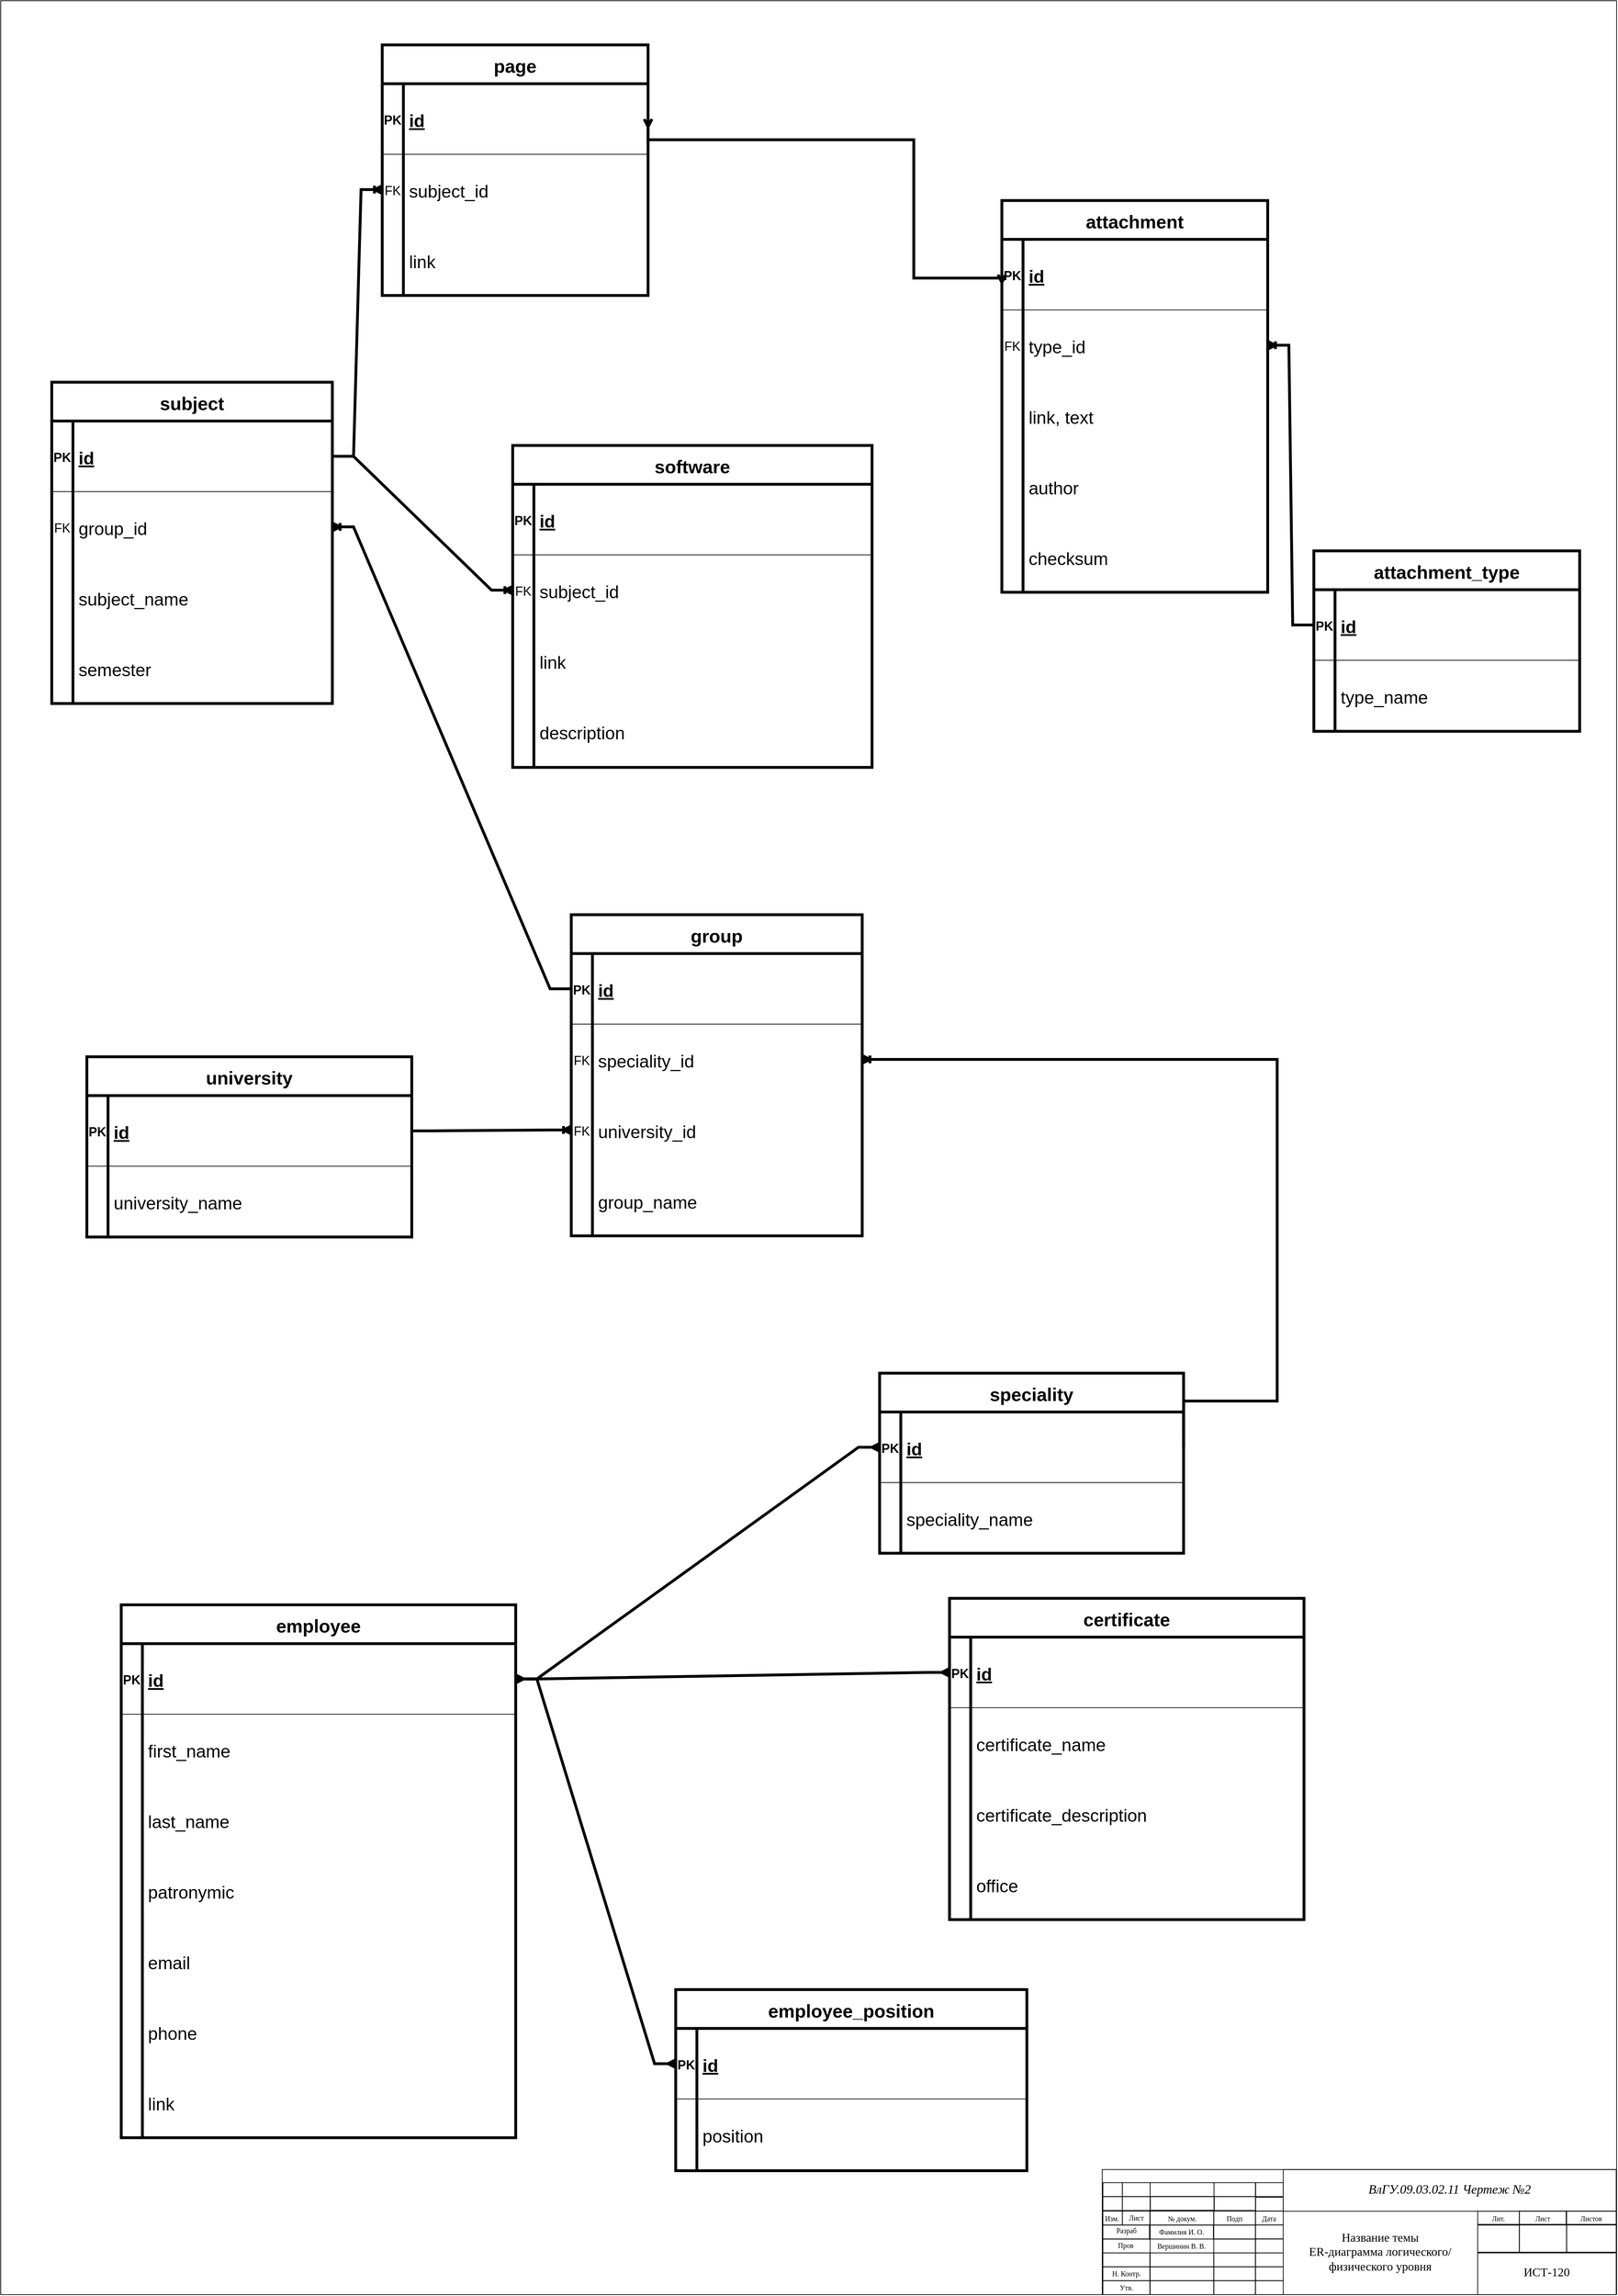 <mxfile version="17.5.0" type="github">
  <diagram id="R2lEEEUBdFMjLlhIrx00" name="Page-1">
    <mxGraphModel dx="3069" dy="1698" grid="1" gridSize="3.937" guides="1" tooltips="1" connect="1" arrows="1" fold="1" page="1" pageScale="1" pageWidth="2339" pageHeight="3300" math="0" shadow="0" extFonts="Permanent Marker^https://fonts.googleapis.com/css?family=Permanent+Marker">
      <root>
        <mxCell id="0" />
        <mxCell id="1" parent="0" />
        <mxCell id="bOlvTl43doBLw3R69mOg-1" value="" style="rounded=0;whiteSpace=wrap;html=1;fillColor=none;" parent="1" vertex="1">
          <mxGeometry x="29.99" y="20.03" width="2290" height="3250" as="geometry" />
        </mxCell>
        <mxCell id="bOlvTl43doBLw3R69mOg-2" value="" style="rounded=0;whiteSpace=wrap;html=1;fillColor=none;" parent="1" vertex="1">
          <mxGeometry x="1591.11" y="3092.86" width="728.35" height="177.165" as="geometry" />
        </mxCell>
        <mxCell id="UN5E2BRM_m0n_mUQd9ct-3" value="" style="rounded=0;whiteSpace=wrap;html=1;fillColor=none;" parent="1" vertex="1">
          <mxGeometry x="1592.01" y="3131.16" width="27.559" height="19.685" as="geometry" />
        </mxCell>
        <mxCell id="UN5E2BRM_m0n_mUQd9ct-4" value="" style="rounded=0;whiteSpace=wrap;html=1;fillColor=none;" parent="1" vertex="1">
          <mxGeometry x="1592.0" y="3151.67" width="27.559" height="19.685" as="geometry" />
        </mxCell>
        <mxCell id="UN5E2BRM_m0n_mUQd9ct-5" value="" style="rounded=0;whiteSpace=wrap;html=1;fillColor=none;" parent="1" vertex="1">
          <mxGeometry x="1592.01" y="3111.47" width="27.559" height="19.685" as="geometry" />
        </mxCell>
        <mxCell id="UN5E2BRM_m0n_mUQd9ct-9" value="" style="rounded=0;whiteSpace=wrap;html=1;fillColor=none;" parent="1" vertex="1">
          <mxGeometry x="1619.57" y="3131.16" width="39.37" height="19.685" as="geometry" />
        </mxCell>
        <mxCell id="UN5E2BRM_m0n_mUQd9ct-10" value="" style="rounded=0;whiteSpace=wrap;html=1;fillColor=none;" parent="1" vertex="1">
          <mxGeometry x="1619.56" y="3151.67" width="39.37" height="19.685" as="geometry" />
        </mxCell>
        <mxCell id="UN5E2BRM_m0n_mUQd9ct-11" value="" style="rounded=0;whiteSpace=wrap;html=1;fillColor=none;" parent="1" vertex="1">
          <mxGeometry x="1619.57" y="3111.47" width="39.37" height="19.685" as="geometry" />
        </mxCell>
        <mxCell id="UN5E2BRM_m0n_mUQd9ct-14" value="" style="rounded=0;whiteSpace=wrap;html=1;fillColor=none;" parent="1" vertex="1">
          <mxGeometry x="1658.94" y="3131.16" width="90.551" height="19.685" as="geometry" />
        </mxCell>
        <mxCell id="UN5E2BRM_m0n_mUQd9ct-15" value="" style="rounded=0;whiteSpace=wrap;html=1;fillColor=none;" parent="1" vertex="1">
          <mxGeometry x="1659.28" y="3130.94" width="90.551" height="19.685" as="geometry" />
        </mxCell>
        <mxCell id="UN5E2BRM_m0n_mUQd9ct-16" value="" style="rounded=0;whiteSpace=wrap;html=1;fillColor=none;" parent="1" vertex="1">
          <mxGeometry x="1658.94" y="3111.47" width="90.551" height="19.685" as="geometry" />
        </mxCell>
        <mxCell id="UN5E2BRM_m0n_mUQd9ct-19" value="" style="rounded=0;whiteSpace=wrap;html=1;fillColor=none;" parent="1" vertex="1">
          <mxGeometry x="1749.49" y="3131.16" width="59.055" height="19.685" as="geometry" />
        </mxCell>
        <mxCell id="UN5E2BRM_m0n_mUQd9ct-20" value="" style="rounded=0;whiteSpace=wrap;html=1;fillColor=none;" parent="1" vertex="1">
          <mxGeometry x="1749.14" y="3151.67" width="59.055" height="19.685" as="geometry" />
        </mxCell>
        <mxCell id="UN5E2BRM_m0n_mUQd9ct-21" value="" style="rounded=0;whiteSpace=wrap;html=1;fillColor=none;" parent="1" vertex="1">
          <mxGeometry x="1749.49" y="3111.47" width="59.055" height="19.685" as="geometry" />
        </mxCell>
        <mxCell id="UN5E2BRM_m0n_mUQd9ct-24" value="" style="rounded=0;whiteSpace=wrap;html=1;fillColor=none;" parent="1" vertex="1">
          <mxGeometry x="1808.21" y="3132" width="39.37" height="19.685" as="geometry" />
        </mxCell>
        <mxCell id="UN5E2BRM_m0n_mUQd9ct-25" value="" style="rounded=0;whiteSpace=wrap;html=1;fillColor=none;" parent="1" vertex="1">
          <mxGeometry x="1808.2" y="3151.67" width="39.37" height="19.685" as="geometry" />
        </mxCell>
        <mxCell id="UN5E2BRM_m0n_mUQd9ct-26" value="" style="rounded=0;whiteSpace=wrap;html=1;fillColor=none;" parent="1" vertex="1">
          <mxGeometry x="1808.19" y="3111.47" width="39.37" height="19.685" as="geometry" />
        </mxCell>
        <mxCell id="UN5E2BRM_m0n_mUQd9ct-27" value="" style="rounded=0;whiteSpace=wrap;html=1;fillColor=none;" parent="1" vertex="1">
          <mxGeometry x="1847.56" y="3092.86" width="472.43" height="59.055" as="geometry" />
        </mxCell>
        <mxCell id="UN5E2BRM_m0n_mUQd9ct-28" value="Изм." style="text;html=1;strokeColor=none;fillColor=none;align=center;verticalAlign=middle;whiteSpace=wrap;rounded=0;fontFamily=Times New Roman;fontSize=10;" parent="1" vertex="1">
          <mxGeometry x="1591.11" y="3151.66" width="27.559" height="19.685" as="geometry" />
        </mxCell>
        <mxCell id="UN5E2BRM_m0n_mUQd9ct-29" value="Лист" style="text;html=1;strokeColor=none;fillColor=none;align=center;verticalAlign=middle;whiteSpace=wrap;rounded=0;fontFamily=Times New Roman;fontSize=10;" parent="1" vertex="1">
          <mxGeometry x="1619.91" y="3150.85" width="39.37" height="19.685" as="geometry" />
        </mxCell>
        <mxCell id="UN5E2BRM_m0n_mUQd9ct-30" value="№ докум." style="text;html=1;strokeColor=none;fillColor=none;align=center;verticalAlign=middle;whiteSpace=wrap;rounded=0;fontFamily=Times New Roman;fontSize=10;" parent="1" vertex="1">
          <mxGeometry x="1659.28" y="3151.66" width="90.551" height="19.68" as="geometry" />
        </mxCell>
        <mxCell id="UN5E2BRM_m0n_mUQd9ct-31" value="Подп" style="text;html=1;strokeColor=none;fillColor=none;align=center;verticalAlign=middle;whiteSpace=wrap;rounded=0;fontFamily=Times New Roman;fontSize=10;" parent="1" vertex="1">
          <mxGeometry x="1748.59" y="3151.93" width="59.055" height="19.68" as="geometry" />
        </mxCell>
        <mxCell id="UN5E2BRM_m0n_mUQd9ct-32" value="Дата" style="text;html=1;strokeColor=none;fillColor=none;align=center;verticalAlign=middle;whiteSpace=wrap;rounded=0;fontFamily=Times New Roman;fontSize=10;" parent="1" vertex="1">
          <mxGeometry x="1808.19" y="3151.93" width="39.37" height="19.685" as="geometry" />
        </mxCell>
        <mxCell id="UN5E2BRM_m0n_mUQd9ct-34" value="" style="rounded=0;whiteSpace=wrap;html=1;fillColor=none;" parent="1" vertex="1">
          <mxGeometry x="1592" y="3171.6" width="66.929" height="19.68" as="geometry" />
        </mxCell>
        <mxCell id="UN5E2BRM_m0n_mUQd9ct-35" value="" style="rounded=0;whiteSpace=wrap;html=1;fillColor=none;" parent="1" vertex="1">
          <mxGeometry x="1592" y="3191.28" width="66.929" height="19.68" as="geometry" />
        </mxCell>
        <mxCell id="UN5E2BRM_m0n_mUQd9ct-36" value="" style="rounded=0;whiteSpace=wrap;html=1;fillColor=none;" parent="1" vertex="1">
          <mxGeometry x="1592" y="3210.96" width="66.929" height="19.68" as="geometry" />
        </mxCell>
        <mxCell id="UN5E2BRM_m0n_mUQd9ct-37" value="" style="rounded=0;whiteSpace=wrap;html=1;fillColor=none;" parent="1" vertex="1">
          <mxGeometry x="1592" y="3230.64" width="66.929" height="19.68" as="geometry" />
        </mxCell>
        <mxCell id="UN5E2BRM_m0n_mUQd9ct-38" value="" style="rounded=0;whiteSpace=wrap;html=1;fillColor=none;" parent="1" vertex="1">
          <mxGeometry x="1592" y="3250.32" width="66.929" height="19.68" as="geometry" />
        </mxCell>
        <mxCell id="UN5E2BRM_m0n_mUQd9ct-39" value="" style="rounded=0;whiteSpace=wrap;html=1;fillColor=none;" parent="1" vertex="1">
          <mxGeometry x="1658.6" y="3151.67" width="90.551" height="19.68" as="geometry" />
        </mxCell>
        <mxCell id="UN5E2BRM_m0n_mUQd9ct-42" value="" style="rounded=0;whiteSpace=wrap;html=1;fillColor=none;" parent="1" vertex="1">
          <mxGeometry x="1658.59" y="3210.96" width="90.551" height="19.68" as="geometry" />
        </mxCell>
        <mxCell id="UN5E2BRM_m0n_mUQd9ct-43" value="" style="rounded=0;whiteSpace=wrap;html=1;fillColor=none;" parent="1" vertex="1">
          <mxGeometry x="1658.59" y="3230.64" width="90.551" height="19.68" as="geometry" />
        </mxCell>
        <mxCell id="UN5E2BRM_m0n_mUQd9ct-44" value="" style="rounded=0;whiteSpace=wrap;html=1;fillColor=none;" parent="1" vertex="1">
          <mxGeometry x="1658.59" y="3250.32" width="90.551" height="19.68" as="geometry" />
        </mxCell>
        <mxCell id="UN5E2BRM_m0n_mUQd9ct-45" value="" style="rounded=0;whiteSpace=wrap;html=1;fillColor=none;" parent="1" vertex="1">
          <mxGeometry x="1749.15" y="3171.61" width="59.055" height="19.68" as="geometry" />
        </mxCell>
        <mxCell id="UN5E2BRM_m0n_mUQd9ct-46" value="" style="rounded=0;whiteSpace=wrap;html=1;fillColor=none;" parent="1" vertex="1">
          <mxGeometry x="1749.14" y="3191.28" width="59.055" height="19.68" as="geometry" />
        </mxCell>
        <mxCell id="UN5E2BRM_m0n_mUQd9ct-48" value="" style="rounded=0;whiteSpace=wrap;html=1;fillColor=none;" parent="1" vertex="1">
          <mxGeometry x="1749.14" y="3210.96" width="59.055" height="19.68" as="geometry" />
        </mxCell>
        <mxCell id="UN5E2BRM_m0n_mUQd9ct-49" value="" style="rounded=0;whiteSpace=wrap;html=1;fillColor=none;" parent="1" vertex="1">
          <mxGeometry x="1749.14" y="3230.64" width="59.055" height="19.68" as="geometry" />
        </mxCell>
        <mxCell id="UN5E2BRM_m0n_mUQd9ct-50" value="" style="rounded=0;whiteSpace=wrap;html=1;fillColor=none;" parent="1" vertex="1">
          <mxGeometry x="1749.14" y="3250.32" width="59.055" height="19.68" as="geometry" />
        </mxCell>
        <mxCell id="UN5E2BRM_m0n_mUQd9ct-51" value="" style="rounded=0;whiteSpace=wrap;html=1;fillColor=none;" parent="1" vertex="1">
          <mxGeometry x="1808.19" y="3171.35" width="39.37" height="19.68" as="geometry" />
        </mxCell>
        <mxCell id="UN5E2BRM_m0n_mUQd9ct-52" value="" style="rounded=0;whiteSpace=wrap;html=1;fillColor=none;" parent="1" vertex="1">
          <mxGeometry x="1808.2" y="3191.28" width="39.37" height="19.68" as="geometry" />
        </mxCell>
        <mxCell id="UN5E2BRM_m0n_mUQd9ct-54" value="" style="rounded=0;whiteSpace=wrap;html=1;fillColor=none;" parent="1" vertex="1">
          <mxGeometry x="1808.2" y="3210.96" width="39.37" height="19.68" as="geometry" />
        </mxCell>
        <mxCell id="UN5E2BRM_m0n_mUQd9ct-55" value="" style="rounded=0;whiteSpace=wrap;html=1;fillColor=none;" parent="1" vertex="1">
          <mxGeometry x="1808.2" y="3230.64" width="39.37" height="19.68" as="geometry" />
        </mxCell>
        <mxCell id="UN5E2BRM_m0n_mUQd9ct-56" value="" style="rounded=0;whiteSpace=wrap;html=1;fillColor=none;" parent="1" vertex="1">
          <mxGeometry x="1808.2" y="3250.32" width="39.37" height="19.68" as="geometry" />
        </mxCell>
        <mxCell id="UN5E2BRM_m0n_mUQd9ct-58" value="" style="rounded=0;whiteSpace=wrap;html=1;fontFamily=Times New Roman;fontSize=10;fillColor=none;" parent="1" vertex="1">
          <mxGeometry x="2248.59" y="3151.68" width="70.866" height="19.685" as="geometry" />
        </mxCell>
        <mxCell id="UN5E2BRM_m0n_mUQd9ct-59" value="" style="rounded=0;whiteSpace=wrap;html=1;fontFamily=Times New Roman;fontSize=10;fillColor=none;" parent="1" vertex="1">
          <mxGeometry x="2249.14" y="3170.53" width="70.866" height="39.37" as="geometry" />
        </mxCell>
        <mxCell id="UN5E2BRM_m0n_mUQd9ct-65" value="" style="rounded=0;whiteSpace=wrap;html=1;fontFamily=Times New Roman;fontSize=10;fillColor=none;" parent="1" vertex="1">
          <mxGeometry x="2182.23" y="3151.68" width="66.929" height="19.685" as="geometry" />
        </mxCell>
        <mxCell id="UN5E2BRM_m0n_mUQd9ct-66" value="" style="rounded=0;whiteSpace=wrap;html=1;fontFamily=Times New Roman;fontSize=10;fillColor=none;" parent="1" vertex="1">
          <mxGeometry x="2182.21" y="3170.53" width="66.929" height="39.37" as="geometry" />
        </mxCell>
        <mxCell id="UN5E2BRM_m0n_mUQd9ct-68" value="" style="rounded=0;whiteSpace=wrap;html=1;fontFamily=Times New Roman;fontSize=10;fillColor=none;" parent="1" vertex="1">
          <mxGeometry x="2123.18" y="3151.92" width="59.055" height="19.685" as="geometry" />
        </mxCell>
        <mxCell id="UN5E2BRM_m0n_mUQd9ct-69" value="" style="rounded=0;whiteSpace=wrap;html=1;fontFamily=Times New Roman;fontSize=10;fillColor=none;" parent="1" vertex="1">
          <mxGeometry x="2123.16" y="3170.53" width="59.05" height="39.37" as="geometry" />
        </mxCell>
        <mxCell id="UN5E2BRM_m0n_mUQd9ct-71" value="" style="rounded=0;whiteSpace=wrap;html=1;fontFamily=Times New Roman;fontSize=10;fillColor=none;" parent="1" vertex="1">
          <mxGeometry x="2123.14" y="3210.97" width="196.85" height="59.055" as="geometry" />
        </mxCell>
        <mxCell id="UN5E2BRM_m0n_mUQd9ct-72" value="Разраб" style="text;html=1;strokeColor=none;fillColor=none;align=center;verticalAlign=middle;whiteSpace=wrap;rounded=0;fontFamily=Times New Roman;fontSize=10;" parent="1" vertex="1">
          <mxGeometry x="1592.35" y="3169.47" width="66.929" height="19.68" as="geometry" />
        </mxCell>
        <mxCell id="UN5E2BRM_m0n_mUQd9ct-73" value="Пров" style="text;html=1;strokeColor=none;fillColor=none;align=center;verticalAlign=middle;whiteSpace=wrap;rounded=0;fontFamily=Times New Roman;fontSize=10;" parent="1" vertex="1">
          <mxGeometry x="1591.107" y="3190.217" width="66.929" height="19.68" as="geometry" />
        </mxCell>
        <mxCell id="UN5E2BRM_m0n_mUQd9ct-75" value="Н. Контр." style="text;html=1;strokeColor=none;fillColor=none;align=center;verticalAlign=middle;whiteSpace=wrap;rounded=0;fontFamily=Times New Roman;fontSize=10;" parent="1" vertex="1">
          <mxGeometry x="1592.001" y="3230.641" width="66.929" height="19.68" as="geometry" />
        </mxCell>
        <mxCell id="UN5E2BRM_m0n_mUQd9ct-76" value="Утв." style="text;html=1;strokeColor=none;fillColor=none;align=center;verticalAlign=middle;whiteSpace=wrap;rounded=0;fontFamily=Times New Roman;fontSize=10;" parent="1" vertex="1">
          <mxGeometry x="1592.008" y="3250.348" width="66.929" height="19.68" as="geometry" />
        </mxCell>
        <mxCell id="UN5E2BRM_m0n_mUQd9ct-77" value="Лит." style="text;html=1;strokeColor=none;fillColor=none;align=center;verticalAlign=middle;whiteSpace=wrap;rounded=0;fontFamily=Times New Roman;fontSize=10;" parent="1" vertex="1">
          <mxGeometry x="2123.18" y="3151.93" width="59.055" height="19.68" as="geometry" />
        </mxCell>
        <mxCell id="UN5E2BRM_m0n_mUQd9ct-78" value="Лист" style="text;html=1;strokeColor=none;fillColor=none;align=center;verticalAlign=middle;whiteSpace=wrap;rounded=0;fontFamily=Times New Roman;fontSize=10;" parent="1" vertex="1">
          <mxGeometry x="2182.232" y="3151.682" width="66.929" height="19.68" as="geometry" />
        </mxCell>
        <mxCell id="UN5E2BRM_m0n_mUQd9ct-79" value="Листов" style="text;html=1;strokeColor=none;fillColor=none;align=center;verticalAlign=middle;whiteSpace=wrap;rounded=0;fontFamily=Times New Roman;fontSize=10;" parent="1" vertex="1">
          <mxGeometry x="2249.16" y="3151.68" width="69.75" height="19.68" as="geometry" />
        </mxCell>
        <mxCell id="UN5E2BRM_m0n_mUQd9ct-80" value="" style="rounded=0;whiteSpace=wrap;html=1;fillColor=none;" parent="1" vertex="1">
          <mxGeometry x="1658.04" y="3171.61" width="90.551" height="19.685" as="geometry" />
        </mxCell>
        <mxCell id="UN5E2BRM_m0n_mUQd9ct-81" value="Вершинин В. В." style="text;html=1;strokeColor=none;fillColor=none;align=center;verticalAlign=middle;whiteSpace=wrap;rounded=0;fontFamily=Times New Roman;fontSize=10;" parent="1" vertex="1">
          <mxGeometry x="1659.28" y="3191.03" width="88.74" height="19.68" as="geometry" />
        </mxCell>
        <mxCell id="UN5E2BRM_m0n_mUQd9ct-82" value="Фамилия И. О." style="text;html=1;strokeColor=none;fillColor=none;align=center;verticalAlign=middle;whiteSpace=wrap;rounded=0;fontFamily=Times New Roman;fontSize=10;" parent="1" vertex="1">
          <mxGeometry x="1658.597" y="3171.337" width="88.74" height="19.68" as="geometry" />
        </mxCell>
        <mxCell id="UN5E2BRM_m0n_mUQd9ct-83" value="&lt;p class=&quot;MsoNormal&quot; align=&quot;center&quot;&gt;&lt;i&gt;&lt;span style=&quot;font-size: 18px&quot;&gt;ВлГУ.09.03.02.11 Чертеж №2&lt;/span&gt;&lt;/i&gt;&lt;/p&gt;" style="text;html=1;strokeColor=none;fillColor=none;align=center;verticalAlign=middle;whiteSpace=wrap;rounded=0;fontFamily=Times New Roman;fontSize=10;" parent="1" vertex="1">
          <mxGeometry x="1847.56" y="3092.86" width="471.33" height="56.74" as="geometry" />
        </mxCell>
        <mxCell id="UN5E2BRM_m0n_mUQd9ct-84" value="&lt;font style=&quot;font-size: 17px&quot;&gt;ИСТ-120&lt;/font&gt;" style="text;html=1;strokeColor=none;fillColor=none;align=center;verticalAlign=middle;whiteSpace=wrap;rounded=0;fontFamily=Times New Roman;fontSize=10;" parent="1" vertex="1">
          <mxGeometry x="2123.18" y="3209.9" width="195.71" height="57.81" as="geometry" />
        </mxCell>
        <mxCell id="UN5E2BRM_m0n_mUQd9ct-85" value="&lt;font style=&quot;font-size: 17px&quot;&gt;Название темы&lt;br&gt;ER-диаграмма логического/физического уровня&lt;br&gt;&lt;/font&gt;" style="text;html=1;strokeColor=none;fillColor=none;align=center;verticalAlign=middle;whiteSpace=wrap;rounded=0;fontFamily=Times New Roman;fontSize=10;" parent="1" vertex="1">
          <mxGeometry x="1847.58" y="3151.93" width="274.46" height="116.09" as="geometry" />
        </mxCell>
        <mxCell id="fxKXMKKX-MOUfDEnaDom-714" value="software" style="shape=table;startSize=55;container=1;collapsible=1;childLayout=tableLayout;fixedRows=1;rowLines=0;fontStyle=1;align=center;resizeLast=1;fontSize=26;comic=0;strokeWidth=4;" parent="1" vertex="1">
          <mxGeometry x="755.6" y="650.12" width="509.24" height="456.17" as="geometry" />
        </mxCell>
        <mxCell id="fxKXMKKX-MOUfDEnaDom-715" value="" style="shape=tableRow;horizontal=0;startSize=0;swimlaneHead=0;swimlaneBody=0;fillColor=none;collapsible=0;dropTarget=0;points=[[0,0.5],[1,0.5]];portConstraint=eastwest;top=0;left=0;right=0;bottom=1;" parent="fxKXMKKX-MOUfDEnaDom-714" vertex="1">
          <mxGeometry y="55" width="509.24" height="100" as="geometry" />
        </mxCell>
        <mxCell id="fxKXMKKX-MOUfDEnaDom-716" value="PK" style="shape=partialRectangle;connectable=0;fillColor=none;top=0;left=0;bottom=0;right=0;fontStyle=1;overflow=hidden;fontSize=18;" parent="fxKXMKKX-MOUfDEnaDom-715" vertex="1">
          <mxGeometry width="30" height="100" as="geometry">
            <mxRectangle width="30" height="100" as="alternateBounds" />
          </mxGeometry>
        </mxCell>
        <mxCell id="fxKXMKKX-MOUfDEnaDom-717" value="id" style="shape=partialRectangle;connectable=0;fillColor=none;top=0;left=0;bottom=0;right=0;align=left;spacingLeft=6;fontStyle=5;overflow=hidden;fontSize=25;" parent="fxKXMKKX-MOUfDEnaDom-715" vertex="1">
          <mxGeometry x="30" width="479.24" height="100" as="geometry">
            <mxRectangle width="479.24" height="100" as="alternateBounds" />
          </mxGeometry>
        </mxCell>
        <mxCell id="fxKXMKKX-MOUfDEnaDom-718" value="" style="shape=tableRow;horizontal=0;startSize=0;swimlaneHead=0;swimlaneBody=0;fillColor=none;collapsible=0;dropTarget=0;points=[[0,0.5],[1,0.5]];portConstraint=eastwest;top=0;left=0;right=0;bottom=0;" parent="fxKXMKKX-MOUfDEnaDom-714" vertex="1">
          <mxGeometry y="155" width="509.24" height="100" as="geometry" />
        </mxCell>
        <mxCell id="fxKXMKKX-MOUfDEnaDom-719" value="FK" style="shape=partialRectangle;connectable=0;fillColor=none;top=0;left=0;bottom=0;right=0;editable=1;overflow=hidden;fontSize=18;" parent="fxKXMKKX-MOUfDEnaDom-718" vertex="1">
          <mxGeometry width="30" height="100" as="geometry">
            <mxRectangle width="30" height="100" as="alternateBounds" />
          </mxGeometry>
        </mxCell>
        <mxCell id="fxKXMKKX-MOUfDEnaDom-720" value="subject_id" style="shape=partialRectangle;connectable=0;fillColor=none;top=0;left=0;bottom=0;right=0;align=left;spacingLeft=6;overflow=hidden;fontSize=25;" parent="fxKXMKKX-MOUfDEnaDom-718" vertex="1">
          <mxGeometry x="30" width="479.24" height="100" as="geometry">
            <mxRectangle width="479.24" height="100" as="alternateBounds" />
          </mxGeometry>
        </mxCell>
        <mxCell id="fxKXMKKX-MOUfDEnaDom-721" value="" style="shape=tableRow;horizontal=0;startSize=0;swimlaneHead=0;swimlaneBody=0;fillColor=none;collapsible=0;dropTarget=0;points=[[0,0.5],[1,0.5]];portConstraint=eastwest;top=0;left=0;right=0;bottom=0;" parent="fxKXMKKX-MOUfDEnaDom-714" vertex="1">
          <mxGeometry y="255" width="509.24" height="100" as="geometry" />
        </mxCell>
        <mxCell id="fxKXMKKX-MOUfDEnaDom-722" value="" style="shape=partialRectangle;connectable=0;fillColor=none;top=0;left=0;bottom=0;right=0;editable=1;overflow=hidden;" parent="fxKXMKKX-MOUfDEnaDom-721" vertex="1">
          <mxGeometry width="30" height="100" as="geometry">
            <mxRectangle width="30" height="100" as="alternateBounds" />
          </mxGeometry>
        </mxCell>
        <mxCell id="fxKXMKKX-MOUfDEnaDom-723" value="link" style="shape=partialRectangle;connectable=0;fillColor=none;top=0;left=0;bottom=0;right=0;align=left;spacingLeft=6;overflow=hidden;fontSize=25;" parent="fxKXMKKX-MOUfDEnaDom-721" vertex="1">
          <mxGeometry x="30" width="479.24" height="100" as="geometry">
            <mxRectangle width="479.24" height="100" as="alternateBounds" />
          </mxGeometry>
        </mxCell>
        <mxCell id="fxKXMKKX-MOUfDEnaDom-724" value="" style="shape=tableRow;horizontal=0;startSize=0;swimlaneHead=0;swimlaneBody=0;fillColor=none;collapsible=0;dropTarget=0;points=[[0,0.5],[1,0.5]];portConstraint=eastwest;top=0;left=0;right=0;bottom=0;" parent="fxKXMKKX-MOUfDEnaDom-714" vertex="1">
          <mxGeometry y="355" width="509.24" height="100" as="geometry" />
        </mxCell>
        <mxCell id="fxKXMKKX-MOUfDEnaDom-725" value="" style="shape=partialRectangle;connectable=0;fillColor=none;top=0;left=0;bottom=0;right=0;editable=1;overflow=hidden;" parent="fxKXMKKX-MOUfDEnaDom-724" vertex="1">
          <mxGeometry width="30" height="100" as="geometry">
            <mxRectangle width="30" height="100" as="alternateBounds" />
          </mxGeometry>
        </mxCell>
        <mxCell id="fxKXMKKX-MOUfDEnaDom-726" value="description" style="shape=partialRectangle;connectable=0;fillColor=none;top=0;left=0;bottom=0;right=0;align=left;spacingLeft=6;overflow=hidden;fontSize=25;" parent="fxKXMKKX-MOUfDEnaDom-724" vertex="1">
          <mxGeometry x="30" width="479.24" height="100" as="geometry">
            <mxRectangle width="479.24" height="100" as="alternateBounds" />
          </mxGeometry>
        </mxCell>
        <mxCell id="fxKXMKKX-MOUfDEnaDom-727" value="group" style="shape=table;startSize=55;container=1;collapsible=1;childLayout=tableLayout;fixedRows=1;rowLines=0;fontStyle=1;align=center;resizeLast=1;fontSize=26;comic=0;strokeWidth=4;" parent="1" vertex="1">
          <mxGeometry x="838.58" y="1314.96" width="412.31" height="455" as="geometry" />
        </mxCell>
        <mxCell id="fxKXMKKX-MOUfDEnaDom-728" value="" style="shape=tableRow;horizontal=0;startSize=0;swimlaneHead=0;swimlaneBody=0;fillColor=none;collapsible=0;dropTarget=0;points=[[0,0.5],[1,0.5]];portConstraint=eastwest;top=0;left=0;right=0;bottom=1;" parent="fxKXMKKX-MOUfDEnaDom-727" vertex="1">
          <mxGeometry y="55" width="412.31" height="100" as="geometry" />
        </mxCell>
        <mxCell id="fxKXMKKX-MOUfDEnaDom-729" value="PK" style="shape=partialRectangle;connectable=0;fillColor=none;top=0;left=0;bottom=0;right=0;fontStyle=1;overflow=hidden;fontSize=18;" parent="fxKXMKKX-MOUfDEnaDom-728" vertex="1">
          <mxGeometry width="30" height="100" as="geometry">
            <mxRectangle width="30" height="100" as="alternateBounds" />
          </mxGeometry>
        </mxCell>
        <mxCell id="fxKXMKKX-MOUfDEnaDom-730" value="id" style="shape=partialRectangle;connectable=0;fillColor=none;top=0;left=0;bottom=0;right=0;align=left;spacingLeft=6;fontStyle=5;overflow=hidden;fontSize=25;" parent="fxKXMKKX-MOUfDEnaDom-728" vertex="1">
          <mxGeometry x="30" width="382.31" height="100" as="geometry">
            <mxRectangle width="382.31" height="100" as="alternateBounds" />
          </mxGeometry>
        </mxCell>
        <mxCell id="fxKXMKKX-MOUfDEnaDom-731" value="" style="shape=tableRow;horizontal=0;startSize=0;swimlaneHead=0;swimlaneBody=0;fillColor=none;collapsible=0;dropTarget=0;points=[[0,0.5],[1,0.5]];portConstraint=eastwest;top=0;left=0;right=0;bottom=0;" parent="fxKXMKKX-MOUfDEnaDom-727" vertex="1">
          <mxGeometry y="155" width="412.31" height="100" as="geometry" />
        </mxCell>
        <mxCell id="fxKXMKKX-MOUfDEnaDom-732" value="FK" style="shape=partialRectangle;connectable=0;fillColor=none;top=0;left=0;bottom=0;right=0;fontStyle=0;overflow=hidden;fontSize=18;" parent="fxKXMKKX-MOUfDEnaDom-731" vertex="1">
          <mxGeometry width="30" height="100" as="geometry">
            <mxRectangle width="30" height="100" as="alternateBounds" />
          </mxGeometry>
        </mxCell>
        <mxCell id="fxKXMKKX-MOUfDEnaDom-733" value="speciality_id" style="shape=partialRectangle;connectable=0;fillColor=none;top=0;left=0;bottom=0;right=0;align=left;spacingLeft=6;fontStyle=0;overflow=hidden;fontSize=25;" parent="fxKXMKKX-MOUfDEnaDom-731" vertex="1">
          <mxGeometry x="30" width="382.31" height="100" as="geometry">
            <mxRectangle width="382.31" height="100" as="alternateBounds" />
          </mxGeometry>
        </mxCell>
        <mxCell id="fxKXMKKX-MOUfDEnaDom-734" value="" style="shape=tableRow;horizontal=0;startSize=0;swimlaneHead=0;swimlaneBody=0;fillColor=none;collapsible=0;dropTarget=0;points=[[0,0.5],[1,0.5]];portConstraint=eastwest;top=0;left=0;right=0;bottom=0;" parent="fxKXMKKX-MOUfDEnaDom-727" vertex="1">
          <mxGeometry y="255" width="412.31" height="100" as="geometry" />
        </mxCell>
        <mxCell id="fxKXMKKX-MOUfDEnaDom-735" value="FK" style="shape=partialRectangle;connectable=0;fillColor=none;top=0;left=0;bottom=0;right=0;editable=1;overflow=hidden;fontSize=18;" parent="fxKXMKKX-MOUfDEnaDom-734" vertex="1">
          <mxGeometry width="30" height="100" as="geometry">
            <mxRectangle width="30" height="100" as="alternateBounds" />
          </mxGeometry>
        </mxCell>
        <mxCell id="fxKXMKKX-MOUfDEnaDom-736" value="university_id" style="shape=partialRectangle;connectable=0;fillColor=none;top=0;left=0;bottom=0;right=0;align=left;spacingLeft=6;overflow=hidden;fontSize=25;" parent="fxKXMKKX-MOUfDEnaDom-734" vertex="1">
          <mxGeometry x="30" width="382.31" height="100" as="geometry">
            <mxRectangle width="382.31" height="100" as="alternateBounds" />
          </mxGeometry>
        </mxCell>
        <mxCell id="fxKXMKKX-MOUfDEnaDom-737" value="" style="shape=tableRow;horizontal=0;startSize=0;swimlaneHead=0;swimlaneBody=0;fillColor=none;collapsible=0;dropTarget=0;points=[[0,0.5],[1,0.5]];portConstraint=eastwest;top=0;left=0;right=0;bottom=0;" parent="fxKXMKKX-MOUfDEnaDom-727" vertex="1">
          <mxGeometry y="355" width="412.31" height="100" as="geometry" />
        </mxCell>
        <mxCell id="fxKXMKKX-MOUfDEnaDom-738" value="" style="shape=partialRectangle;connectable=0;fillColor=none;top=0;left=0;bottom=0;right=0;editable=1;overflow=hidden;" parent="fxKXMKKX-MOUfDEnaDom-737" vertex="1">
          <mxGeometry width="30" height="100" as="geometry">
            <mxRectangle width="30" height="100" as="alternateBounds" />
          </mxGeometry>
        </mxCell>
        <mxCell id="fxKXMKKX-MOUfDEnaDom-739" value="group_name" style="shape=partialRectangle;connectable=0;fillColor=none;top=0;left=0;bottom=0;right=0;align=left;spacingLeft=6;overflow=hidden;fontSize=25;" parent="fxKXMKKX-MOUfDEnaDom-737" vertex="1">
          <mxGeometry x="30" width="382.31" height="100" as="geometry">
            <mxRectangle width="382.31" height="100" as="alternateBounds" />
          </mxGeometry>
        </mxCell>
        <mxCell id="fxKXMKKX-MOUfDEnaDom-740" value="" style="edgeStyle=orthogonalEdgeStyle;fontSize=12;html=1;endArrow=ERoneToMany;rounded=0;entryX=1;entryY=0.5;entryDx=0;entryDy=0;exitX=1;exitY=0.5;exitDx=0;exitDy=0;strokeWidth=4;" parent="1" source="fxKXMKKX-MOUfDEnaDom-774" target="fxKXMKKX-MOUfDEnaDom-731" edge="1">
          <mxGeometry width="100" height="100" relative="1" as="geometry">
            <mxPoint x="2433.431" y="3830.795" as="sourcePoint" />
            <mxPoint x="2071.348" y="1770.466" as="targetPoint" />
            <Array as="points">
              <mxPoint x="1706" y="2004" />
              <mxPoint x="1839" y="2004" />
              <mxPoint x="1839" y="1520" />
            </Array>
          </mxGeometry>
        </mxCell>
        <mxCell id="fxKXMKKX-MOUfDEnaDom-741" value="subject" style="shape=table;startSize=55;container=1;collapsible=1;childLayout=tableLayout;fixedRows=1;rowLines=0;fontStyle=1;align=center;resizeLast=1;fontSize=26;comic=0;strokeWidth=4;" parent="1" vertex="1">
          <mxGeometry x="102.36" y="560.53" width="397.66" height="455.22" as="geometry" />
        </mxCell>
        <mxCell id="fxKXMKKX-MOUfDEnaDom-742" value="" style="shape=tableRow;horizontal=0;startSize=0;swimlaneHead=0;swimlaneBody=0;fillColor=none;collapsible=0;dropTarget=0;points=[[0,0.5],[1,0.5]];portConstraint=eastwest;top=0;left=0;right=0;bottom=1;" parent="fxKXMKKX-MOUfDEnaDom-741" vertex="1">
          <mxGeometry y="55" width="397.66" height="100" as="geometry" />
        </mxCell>
        <mxCell id="fxKXMKKX-MOUfDEnaDom-743" value="PK" style="shape=partialRectangle;connectable=0;fillColor=none;top=0;left=0;bottom=0;right=0;fontStyle=1;overflow=hidden;fontSize=18;" parent="fxKXMKKX-MOUfDEnaDom-742" vertex="1">
          <mxGeometry width="30" height="100" as="geometry">
            <mxRectangle width="30" height="100" as="alternateBounds" />
          </mxGeometry>
        </mxCell>
        <mxCell id="fxKXMKKX-MOUfDEnaDom-744" value="id" style="shape=partialRectangle;connectable=0;fillColor=none;top=0;left=0;bottom=0;right=0;align=left;spacingLeft=6;fontStyle=5;overflow=hidden;fontSize=25;" parent="fxKXMKKX-MOUfDEnaDom-742" vertex="1">
          <mxGeometry x="30" width="367.66" height="100" as="geometry">
            <mxRectangle width="367.66" height="100" as="alternateBounds" />
          </mxGeometry>
        </mxCell>
        <mxCell id="fxKXMKKX-MOUfDEnaDom-745" value="" style="shape=tableRow;horizontal=0;startSize=0;swimlaneHead=0;swimlaneBody=0;fillColor=none;collapsible=0;dropTarget=0;points=[[0,0.5],[1,0.5]];portConstraint=eastwest;top=0;left=0;right=0;bottom=0;" parent="fxKXMKKX-MOUfDEnaDom-741" vertex="1">
          <mxGeometry y="155" width="397.66" height="100" as="geometry" />
        </mxCell>
        <mxCell id="fxKXMKKX-MOUfDEnaDom-746" value="FK" style="shape=partialRectangle;connectable=0;fillColor=none;top=0;left=0;bottom=0;right=0;fontStyle=0;overflow=hidden;fontSize=18;" parent="fxKXMKKX-MOUfDEnaDom-745" vertex="1">
          <mxGeometry width="30" height="100" as="geometry">
            <mxRectangle width="30" height="100" as="alternateBounds" />
          </mxGeometry>
        </mxCell>
        <mxCell id="fxKXMKKX-MOUfDEnaDom-747" value="group_id" style="shape=partialRectangle;connectable=0;fillColor=none;top=0;left=0;bottom=0;right=0;align=left;spacingLeft=6;fontStyle=0;overflow=hidden;fontSize=25;" parent="fxKXMKKX-MOUfDEnaDom-745" vertex="1">
          <mxGeometry x="30" width="367.66" height="100" as="geometry">
            <mxRectangle width="367.66" height="100" as="alternateBounds" />
          </mxGeometry>
        </mxCell>
        <mxCell id="fxKXMKKX-MOUfDEnaDom-748" value="" style="shape=tableRow;horizontal=0;startSize=0;swimlaneHead=0;swimlaneBody=0;fillColor=none;collapsible=0;dropTarget=0;points=[[0,0.5],[1,0.5]];portConstraint=eastwest;top=0;left=0;right=0;bottom=0;" parent="fxKXMKKX-MOUfDEnaDom-741" vertex="1">
          <mxGeometry y="255" width="397.66" height="100" as="geometry" />
        </mxCell>
        <mxCell id="fxKXMKKX-MOUfDEnaDom-749" value="" style="shape=partialRectangle;connectable=0;fillColor=none;top=0;left=0;bottom=0;right=0;editable=1;overflow=hidden;" parent="fxKXMKKX-MOUfDEnaDom-748" vertex="1">
          <mxGeometry width="30" height="100" as="geometry">
            <mxRectangle width="30" height="100" as="alternateBounds" />
          </mxGeometry>
        </mxCell>
        <mxCell id="fxKXMKKX-MOUfDEnaDom-750" value="subject_name" style="shape=partialRectangle;connectable=0;fillColor=none;top=0;left=0;bottom=0;right=0;align=left;spacingLeft=6;overflow=hidden;fontSize=25;" parent="fxKXMKKX-MOUfDEnaDom-748" vertex="1">
          <mxGeometry x="30" width="367.66" height="100" as="geometry">
            <mxRectangle width="367.66" height="100" as="alternateBounds" />
          </mxGeometry>
        </mxCell>
        <mxCell id="fxKXMKKX-MOUfDEnaDom-751" value="" style="shape=tableRow;horizontal=0;startSize=0;swimlaneHead=0;swimlaneBody=0;fillColor=none;collapsible=0;dropTarget=0;points=[[0,0.5],[1,0.5]];portConstraint=eastwest;top=0;left=0;right=0;bottom=0;" parent="fxKXMKKX-MOUfDEnaDom-741" vertex="1">
          <mxGeometry y="355" width="397.66" height="100" as="geometry" />
        </mxCell>
        <mxCell id="fxKXMKKX-MOUfDEnaDom-752" value="" style="shape=partialRectangle;connectable=0;fillColor=none;top=0;left=0;bottom=0;right=0;editable=1;overflow=hidden;" parent="fxKXMKKX-MOUfDEnaDom-751" vertex="1">
          <mxGeometry width="30" height="100" as="geometry">
            <mxRectangle width="30" height="100" as="alternateBounds" />
          </mxGeometry>
        </mxCell>
        <mxCell id="fxKXMKKX-MOUfDEnaDom-753" value="semester" style="shape=partialRectangle;connectable=0;fillColor=none;top=0;left=0;bottom=0;right=0;align=left;spacingLeft=6;overflow=hidden;fontSize=25;" parent="fxKXMKKX-MOUfDEnaDom-751" vertex="1">
          <mxGeometry x="30" width="367.66" height="100" as="geometry">
            <mxRectangle width="367.66" height="100" as="alternateBounds" />
          </mxGeometry>
        </mxCell>
        <mxCell id="fxKXMKKX-MOUfDEnaDom-754" value="" style="edgeStyle=entityRelationEdgeStyle;fontSize=12;html=1;endArrow=ERoneToMany;rounded=0;entryX=1;entryY=0.5;entryDx=0;entryDy=0;exitX=0;exitY=0.5;exitDx=0;exitDy=0;strokeWidth=4;" parent="1" source="fxKXMKKX-MOUfDEnaDom-728" target="fxKXMKKX-MOUfDEnaDom-745" edge="1">
          <mxGeometry width="100" height="100" relative="1" as="geometry">
            <mxPoint x="2971.323" y="2218.448" as="sourcePoint" />
            <mxPoint x="3180.619" y="1919.794" as="targetPoint" />
          </mxGeometry>
        </mxCell>
        <mxCell id="fxKXMKKX-MOUfDEnaDom-755" value="attachment_type" style="shape=table;startSize=55;container=1;collapsible=1;childLayout=tableLayout;fixedRows=1;rowLines=0;fontStyle=1;align=center;resizeLast=1;fontSize=26;comic=0;strokeWidth=4;" parent="1" vertex="1">
          <mxGeometry x="1890.98" y="799.45" width="376.73" height="255.67" as="geometry" />
        </mxCell>
        <mxCell id="fxKXMKKX-MOUfDEnaDom-756" value="" style="shape=tableRow;horizontal=0;startSize=0;swimlaneHead=0;swimlaneBody=0;fillColor=none;collapsible=0;dropTarget=0;points=[[0,0.5],[1,0.5]];portConstraint=eastwest;top=0;left=0;right=0;bottom=1;" parent="fxKXMKKX-MOUfDEnaDom-755" vertex="1">
          <mxGeometry y="55" width="376.73" height="100" as="geometry" />
        </mxCell>
        <mxCell id="fxKXMKKX-MOUfDEnaDom-757" value="PK" style="shape=partialRectangle;connectable=0;fillColor=none;top=0;left=0;bottom=0;right=0;fontStyle=1;overflow=hidden;fontSize=18;" parent="fxKXMKKX-MOUfDEnaDom-756" vertex="1">
          <mxGeometry width="30" height="100" as="geometry">
            <mxRectangle width="30" height="100" as="alternateBounds" />
          </mxGeometry>
        </mxCell>
        <mxCell id="fxKXMKKX-MOUfDEnaDom-758" value="id" style="shape=partialRectangle;connectable=0;fillColor=none;top=0;left=0;bottom=0;right=0;align=left;spacingLeft=6;fontStyle=5;overflow=hidden;fontSize=25;" parent="fxKXMKKX-MOUfDEnaDom-756" vertex="1">
          <mxGeometry x="30" width="346.73" height="100" as="geometry">
            <mxRectangle width="346.73" height="100" as="alternateBounds" />
          </mxGeometry>
        </mxCell>
        <mxCell id="fxKXMKKX-MOUfDEnaDom-759" value="" style="shape=tableRow;horizontal=0;startSize=0;swimlaneHead=0;swimlaneBody=0;fillColor=none;collapsible=0;dropTarget=0;points=[[0,0.5],[1,0.5]];portConstraint=eastwest;top=0;left=0;right=0;bottom=0;" parent="fxKXMKKX-MOUfDEnaDom-755" vertex="1">
          <mxGeometry y="155" width="376.73" height="100" as="geometry" />
        </mxCell>
        <mxCell id="fxKXMKKX-MOUfDEnaDom-760" value="" style="shape=partialRectangle;connectable=0;fillColor=none;top=0;left=0;bottom=0;right=0;editable=1;overflow=hidden;" parent="fxKXMKKX-MOUfDEnaDom-759" vertex="1">
          <mxGeometry width="30" height="100" as="geometry">
            <mxRectangle width="30" height="100" as="alternateBounds" />
          </mxGeometry>
        </mxCell>
        <mxCell id="fxKXMKKX-MOUfDEnaDom-761" value="type_name" style="shape=partialRectangle;connectable=0;fillColor=none;top=0;left=0;bottom=0;right=0;align=left;spacingLeft=6;overflow=hidden;fontSize=25;" parent="fxKXMKKX-MOUfDEnaDom-759" vertex="1">
          <mxGeometry x="30" width="346.73" height="100" as="geometry">
            <mxRectangle width="346.73" height="100" as="alternateBounds" />
          </mxGeometry>
        </mxCell>
        <mxCell id="fxKXMKKX-MOUfDEnaDom-762" value="page" style="shape=table;startSize=55;container=1;collapsible=1;childLayout=tableLayout;fixedRows=1;rowLines=0;fontStyle=1;align=center;resizeLast=1;fontSize=26;comic=0;strokeWidth=4;" parent="1" vertex="1">
          <mxGeometry x="570.69" y="82.68" width="376.73" height="355" as="geometry" />
        </mxCell>
        <mxCell id="fxKXMKKX-MOUfDEnaDom-763" value="" style="shape=tableRow;horizontal=0;startSize=0;swimlaneHead=0;swimlaneBody=0;fillColor=none;collapsible=0;dropTarget=0;points=[[0,0.5],[1,0.5]];portConstraint=eastwest;top=0;left=0;right=0;bottom=1;" parent="fxKXMKKX-MOUfDEnaDom-762" vertex="1">
          <mxGeometry y="55" width="376.73" height="100" as="geometry" />
        </mxCell>
        <mxCell id="fxKXMKKX-MOUfDEnaDom-764" value="PK" style="shape=partialRectangle;connectable=0;fillColor=none;top=0;left=0;bottom=0;right=0;fontStyle=1;overflow=hidden;fontSize=18;" parent="fxKXMKKX-MOUfDEnaDom-763" vertex="1">
          <mxGeometry width="30" height="100" as="geometry">
            <mxRectangle width="30" height="100" as="alternateBounds" />
          </mxGeometry>
        </mxCell>
        <mxCell id="fxKXMKKX-MOUfDEnaDom-765" value="id" style="shape=partialRectangle;connectable=0;fillColor=none;top=0;left=0;bottom=0;right=0;align=left;spacingLeft=6;fontStyle=5;overflow=hidden;fontSize=25;" parent="fxKXMKKX-MOUfDEnaDom-763" vertex="1">
          <mxGeometry x="30" width="346.73" height="100" as="geometry">
            <mxRectangle width="346.73" height="100" as="alternateBounds" />
          </mxGeometry>
        </mxCell>
        <mxCell id="fxKXMKKX-MOUfDEnaDom-766" value="" style="shape=tableRow;horizontal=0;startSize=0;swimlaneHead=0;swimlaneBody=0;fillColor=none;collapsible=0;dropTarget=0;points=[[0,0.5],[1,0.5]];portConstraint=eastwest;top=0;left=0;right=0;bottom=0;" parent="fxKXMKKX-MOUfDEnaDom-762" vertex="1">
          <mxGeometry y="155" width="376.73" height="100" as="geometry" />
        </mxCell>
        <mxCell id="fxKXMKKX-MOUfDEnaDom-767" value="FK" style="shape=partialRectangle;connectable=0;fillColor=none;top=0;left=0;bottom=0;right=0;fontStyle=0;overflow=hidden;fontSize=18;" parent="fxKXMKKX-MOUfDEnaDom-766" vertex="1">
          <mxGeometry width="30" height="100" as="geometry">
            <mxRectangle width="30" height="100" as="alternateBounds" />
          </mxGeometry>
        </mxCell>
        <mxCell id="fxKXMKKX-MOUfDEnaDom-768" value="subject_id" style="shape=partialRectangle;connectable=0;fillColor=none;top=0;left=0;bottom=0;right=0;align=left;spacingLeft=6;fontStyle=0;overflow=hidden;fontSize=25;" parent="fxKXMKKX-MOUfDEnaDom-766" vertex="1">
          <mxGeometry x="30" width="346.73" height="100" as="geometry">
            <mxRectangle width="346.73" height="100" as="alternateBounds" />
          </mxGeometry>
        </mxCell>
        <mxCell id="fxKXMKKX-MOUfDEnaDom-769" value="" style="shape=tableRow;horizontal=0;startSize=0;swimlaneHead=0;swimlaneBody=0;fillColor=none;collapsible=0;dropTarget=0;points=[[0,0.5],[1,0.5]];portConstraint=eastwest;top=0;left=0;right=0;bottom=0;" parent="fxKXMKKX-MOUfDEnaDom-762" vertex="1">
          <mxGeometry y="255" width="376.73" height="100" as="geometry" />
        </mxCell>
        <mxCell id="fxKXMKKX-MOUfDEnaDom-770" value="" style="shape=partialRectangle;connectable=0;fillColor=none;top=0;left=0;bottom=0;right=0;editable=1;overflow=hidden;" parent="fxKXMKKX-MOUfDEnaDom-769" vertex="1">
          <mxGeometry width="30" height="100" as="geometry">
            <mxRectangle width="30" height="100" as="alternateBounds" />
          </mxGeometry>
        </mxCell>
        <mxCell id="fxKXMKKX-MOUfDEnaDom-771" value="link" style="shape=partialRectangle;connectable=0;fillColor=none;top=0;left=0;bottom=0;right=0;align=left;spacingLeft=6;overflow=hidden;fontSize=25;" parent="fxKXMKKX-MOUfDEnaDom-769" vertex="1">
          <mxGeometry x="30" width="346.73" height="100" as="geometry">
            <mxRectangle width="346.73" height="100" as="alternateBounds" />
          </mxGeometry>
        </mxCell>
        <mxCell id="fxKXMKKX-MOUfDEnaDom-772" value="" style="edgeStyle=entityRelationEdgeStyle;fontSize=12;html=1;endArrow=ERoneToMany;rounded=0;entryX=0;entryY=0.5;entryDx=0;entryDy=0;exitX=1;exitY=0.5;exitDx=0;exitDy=0;strokeWidth=4;" parent="1" source="fxKXMKKX-MOUfDEnaDom-742" target="fxKXMKKX-MOUfDEnaDom-766" edge="1">
          <mxGeometry width="100" height="100" relative="1" as="geometry">
            <mxPoint x="2929.464" y="2039.256" as="sourcePoint" />
            <mxPoint x="3264.338" y="755.041" as="targetPoint" />
          </mxGeometry>
        </mxCell>
        <mxCell id="fxKXMKKX-MOUfDEnaDom-773" value="speciality" style="shape=table;startSize=55;container=1;collapsible=1;childLayout=tableLayout;fixedRows=1;rowLines=0;fontStyle=1;align=center;resizeLast=1;fontSize=26;comic=0;strokeWidth=4;" parent="1" vertex="1">
          <mxGeometry x="1275.59" y="1964.56" width="430.77" height="255.05" as="geometry" />
        </mxCell>
        <mxCell id="fxKXMKKX-MOUfDEnaDom-774" value="" style="shape=tableRow;horizontal=0;startSize=0;swimlaneHead=0;swimlaneBody=0;fillColor=none;collapsible=0;dropTarget=0;points=[[0,0.5],[1,0.5]];portConstraint=eastwest;top=0;left=0;right=0;bottom=1;" parent="fxKXMKKX-MOUfDEnaDom-773" vertex="1">
          <mxGeometry y="55" width="430.77" height="100" as="geometry" />
        </mxCell>
        <mxCell id="fxKXMKKX-MOUfDEnaDom-775" value="PK" style="shape=partialRectangle;connectable=0;fillColor=none;top=0;left=0;bottom=0;right=0;fontStyle=1;overflow=hidden;fontSize=18;" parent="fxKXMKKX-MOUfDEnaDom-774" vertex="1">
          <mxGeometry width="30" height="100" as="geometry">
            <mxRectangle width="30" height="100" as="alternateBounds" />
          </mxGeometry>
        </mxCell>
        <mxCell id="fxKXMKKX-MOUfDEnaDom-776" value="id" style="shape=partialRectangle;connectable=0;fillColor=none;top=0;left=0;bottom=0;right=0;align=left;spacingLeft=6;fontStyle=5;overflow=hidden;fontSize=25;" parent="fxKXMKKX-MOUfDEnaDom-774" vertex="1">
          <mxGeometry x="30" width="400.77" height="100" as="geometry">
            <mxRectangle width="400.77" height="100" as="alternateBounds" />
          </mxGeometry>
        </mxCell>
        <mxCell id="fxKXMKKX-MOUfDEnaDom-777" value="" style="shape=tableRow;horizontal=0;startSize=0;swimlaneHead=0;swimlaneBody=0;fillColor=none;collapsible=0;dropTarget=0;points=[[0,0.5],[1,0.5]];portConstraint=eastwest;top=0;left=0;right=0;bottom=0;" parent="fxKXMKKX-MOUfDEnaDom-773" vertex="1">
          <mxGeometry y="155" width="430.77" height="100" as="geometry" />
        </mxCell>
        <mxCell id="fxKXMKKX-MOUfDEnaDom-778" value="" style="shape=partialRectangle;connectable=0;fillColor=none;top=0;left=0;bottom=0;right=0;editable=1;overflow=hidden;" parent="fxKXMKKX-MOUfDEnaDom-777" vertex="1">
          <mxGeometry width="30" height="100" as="geometry">
            <mxRectangle width="30" height="100" as="alternateBounds" />
          </mxGeometry>
        </mxCell>
        <mxCell id="fxKXMKKX-MOUfDEnaDom-779" value="speciality_name" style="shape=partialRectangle;connectable=0;fillColor=none;top=0;left=0;bottom=0;right=0;align=left;spacingLeft=6;overflow=hidden;fontSize=25;" parent="fxKXMKKX-MOUfDEnaDom-777" vertex="1">
          <mxGeometry x="30" width="400.77" height="100" as="geometry">
            <mxRectangle width="400.77" height="100" as="alternateBounds" />
          </mxGeometry>
        </mxCell>
        <mxCell id="fxKXMKKX-MOUfDEnaDom-780" value="сertificate" style="shape=table;startSize=55;container=1;collapsible=1;childLayout=tableLayout;fixedRows=1;rowLines=0;fontStyle=1;align=center;resizeLast=1;fontSize=26;comic=0;strokeWidth=4;" parent="1" vertex="1">
          <mxGeometry x="1374.66" y="2283.46" width="502.31" height="455.3" as="geometry" />
        </mxCell>
        <mxCell id="fxKXMKKX-MOUfDEnaDom-781" value="" style="shape=tableRow;horizontal=0;startSize=0;swimlaneHead=0;swimlaneBody=0;fillColor=none;collapsible=0;dropTarget=0;points=[[0,0.5],[1,0.5]];portConstraint=eastwest;top=0;left=0;right=0;bottom=1;" parent="fxKXMKKX-MOUfDEnaDom-780" vertex="1">
          <mxGeometry y="55" width="502.31" height="100" as="geometry" />
        </mxCell>
        <mxCell id="fxKXMKKX-MOUfDEnaDom-782" value="PK" style="shape=partialRectangle;connectable=0;fillColor=none;top=0;left=0;bottom=0;right=0;fontStyle=1;overflow=hidden;fontSize=18;" parent="fxKXMKKX-MOUfDEnaDom-781" vertex="1">
          <mxGeometry width="30" height="100" as="geometry">
            <mxRectangle width="30" height="100" as="alternateBounds" />
          </mxGeometry>
        </mxCell>
        <mxCell id="fxKXMKKX-MOUfDEnaDom-783" value="id" style="shape=partialRectangle;connectable=0;fillColor=none;top=0;left=0;bottom=0;right=0;align=left;spacingLeft=6;fontStyle=5;overflow=hidden;fontSize=25;" parent="fxKXMKKX-MOUfDEnaDom-781" vertex="1">
          <mxGeometry x="30" width="472.31" height="100" as="geometry">
            <mxRectangle width="472.31" height="100" as="alternateBounds" />
          </mxGeometry>
        </mxCell>
        <mxCell id="fxKXMKKX-MOUfDEnaDom-784" value="" style="shape=tableRow;horizontal=0;startSize=0;swimlaneHead=0;swimlaneBody=0;fillColor=none;collapsible=0;dropTarget=0;points=[[0,0.5],[1,0.5]];portConstraint=eastwest;top=0;left=0;right=0;bottom=0;" parent="fxKXMKKX-MOUfDEnaDom-780" vertex="1">
          <mxGeometry y="155" width="502.31" height="100" as="geometry" />
        </mxCell>
        <mxCell id="fxKXMKKX-MOUfDEnaDom-785" value="" style="shape=partialRectangle;connectable=0;fillColor=none;top=0;left=0;bottom=0;right=0;editable=1;overflow=hidden;" parent="fxKXMKKX-MOUfDEnaDom-784" vertex="1">
          <mxGeometry width="30" height="100" as="geometry">
            <mxRectangle width="30" height="100" as="alternateBounds" />
          </mxGeometry>
        </mxCell>
        <mxCell id="fxKXMKKX-MOUfDEnaDom-786" value="certificate_name" style="shape=partialRectangle;connectable=0;fillColor=none;top=0;left=0;bottom=0;right=0;align=left;spacingLeft=6;overflow=hidden;fontSize=25;" parent="fxKXMKKX-MOUfDEnaDom-784" vertex="1">
          <mxGeometry x="30" width="472.31" height="100" as="geometry">
            <mxRectangle width="472.31" height="100" as="alternateBounds" />
          </mxGeometry>
        </mxCell>
        <mxCell id="fxKXMKKX-MOUfDEnaDom-787" value="" style="shape=tableRow;horizontal=0;startSize=0;swimlaneHead=0;swimlaneBody=0;fillColor=none;collapsible=0;dropTarget=0;points=[[0,0.5],[1,0.5]];portConstraint=eastwest;top=0;left=0;right=0;bottom=0;" parent="fxKXMKKX-MOUfDEnaDom-780" vertex="1">
          <mxGeometry y="255" width="502.31" height="100" as="geometry" />
        </mxCell>
        <mxCell id="fxKXMKKX-MOUfDEnaDom-788" value="" style="shape=partialRectangle;connectable=0;fillColor=none;top=0;left=0;bottom=0;right=0;editable=1;overflow=hidden;" parent="fxKXMKKX-MOUfDEnaDom-787" vertex="1">
          <mxGeometry width="30" height="100" as="geometry">
            <mxRectangle width="30" height="100" as="alternateBounds" />
          </mxGeometry>
        </mxCell>
        <mxCell id="fxKXMKKX-MOUfDEnaDom-789" value="certificate_description" style="shape=partialRectangle;connectable=0;fillColor=none;top=0;left=0;bottom=0;right=0;align=left;spacingLeft=6;overflow=hidden;fontSize=25;" parent="fxKXMKKX-MOUfDEnaDom-787" vertex="1">
          <mxGeometry x="30" width="472.31" height="100" as="geometry">
            <mxRectangle width="472.31" height="100" as="alternateBounds" />
          </mxGeometry>
        </mxCell>
        <mxCell id="fxKXMKKX-MOUfDEnaDom-790" value="" style="shape=tableRow;horizontal=0;startSize=0;swimlaneHead=0;swimlaneBody=0;fillColor=none;collapsible=0;dropTarget=0;points=[[0,0.5],[1,0.5]];portConstraint=eastwest;top=0;left=0;right=0;bottom=0;" parent="fxKXMKKX-MOUfDEnaDom-780" vertex="1">
          <mxGeometry y="355" width="502.31" height="100" as="geometry" />
        </mxCell>
        <mxCell id="fxKXMKKX-MOUfDEnaDom-791" value="" style="shape=partialRectangle;connectable=0;fillColor=none;top=0;left=0;bottom=0;right=0;editable=1;overflow=hidden;" parent="fxKXMKKX-MOUfDEnaDom-790" vertex="1">
          <mxGeometry width="30" height="100" as="geometry">
            <mxRectangle width="30" height="100" as="alternateBounds" />
          </mxGeometry>
        </mxCell>
        <mxCell id="fxKXMKKX-MOUfDEnaDom-792" value="office" style="shape=partialRectangle;connectable=0;fillColor=none;top=0;left=0;bottom=0;right=0;align=left;spacingLeft=6;overflow=hidden;fontSize=25;" parent="fxKXMKKX-MOUfDEnaDom-790" vertex="1">
          <mxGeometry x="30" width="472.31" height="100" as="geometry">
            <mxRectangle width="472.31" height="100" as="alternateBounds" />
          </mxGeometry>
        </mxCell>
        <mxCell id="fxKXMKKX-MOUfDEnaDom-793" value="employee_position" style="shape=table;startSize=55;container=1;collapsible=1;childLayout=tableLayout;fixedRows=1;rowLines=0;fontStyle=1;align=center;resizeLast=1;fontSize=26;comic=0;strokeWidth=4;" parent="1" vertex="1">
          <mxGeometry x="986.62" y="2837.86" width="497.63" height="256.62" as="geometry" />
        </mxCell>
        <mxCell id="fxKXMKKX-MOUfDEnaDom-794" value="" style="shape=tableRow;horizontal=0;startSize=0;swimlaneHead=0;swimlaneBody=0;fillColor=none;collapsible=0;dropTarget=0;points=[[0,0.5],[1,0.5]];portConstraint=eastwest;top=0;left=0;right=0;bottom=1;" parent="fxKXMKKX-MOUfDEnaDom-793" vertex="1">
          <mxGeometry y="55" width="497.63" height="100" as="geometry" />
        </mxCell>
        <mxCell id="fxKXMKKX-MOUfDEnaDom-795" value="PK" style="shape=partialRectangle;connectable=0;fillColor=none;top=0;left=0;bottom=0;right=0;fontStyle=1;overflow=hidden;fontSize=18;" parent="fxKXMKKX-MOUfDEnaDom-794" vertex="1">
          <mxGeometry width="30" height="100" as="geometry">
            <mxRectangle width="30" height="100" as="alternateBounds" />
          </mxGeometry>
        </mxCell>
        <mxCell id="fxKXMKKX-MOUfDEnaDom-796" value="id" style="shape=partialRectangle;connectable=0;fillColor=none;top=0;left=0;bottom=0;right=0;align=left;spacingLeft=6;fontStyle=5;overflow=hidden;fontSize=25;" parent="fxKXMKKX-MOUfDEnaDom-794" vertex="1">
          <mxGeometry x="30" width="467.63" height="100" as="geometry">
            <mxRectangle width="467.63" height="100" as="alternateBounds" />
          </mxGeometry>
        </mxCell>
        <mxCell id="fxKXMKKX-MOUfDEnaDom-797" value="" style="shape=tableRow;horizontal=0;startSize=0;swimlaneHead=0;swimlaneBody=0;fillColor=none;collapsible=0;dropTarget=0;points=[[0,0.5],[1,0.5]];portConstraint=eastwest;top=0;left=0;right=0;bottom=0;" parent="fxKXMKKX-MOUfDEnaDom-793" vertex="1">
          <mxGeometry y="155" width="497.63" height="100" as="geometry" />
        </mxCell>
        <mxCell id="fxKXMKKX-MOUfDEnaDom-798" value="" style="shape=partialRectangle;connectable=0;fillColor=none;top=0;left=0;bottom=0;right=0;editable=1;overflow=hidden;" parent="fxKXMKKX-MOUfDEnaDom-797" vertex="1">
          <mxGeometry width="30" height="100" as="geometry">
            <mxRectangle width="30" height="100" as="alternateBounds" />
          </mxGeometry>
        </mxCell>
        <mxCell id="fxKXMKKX-MOUfDEnaDom-799" value="position" style="shape=partialRectangle;connectable=0;fillColor=none;top=0;left=0;bottom=0;right=0;align=left;spacingLeft=6;overflow=hidden;fontSize=25;" parent="fxKXMKKX-MOUfDEnaDom-797" vertex="1">
          <mxGeometry x="30" width="467.63" height="100" as="geometry">
            <mxRectangle width="467.63" height="100" as="alternateBounds" />
          </mxGeometry>
        </mxCell>
        <mxCell id="fxKXMKKX-MOUfDEnaDom-800" value="university" style="shape=table;startSize=55;container=1;collapsible=1;childLayout=tableLayout;fixedRows=1;rowLines=0;fontStyle=1;align=center;resizeLast=1;fontSize=26;comic=0;strokeWidth=4;" parent="1" vertex="1">
          <mxGeometry x="152.1" y="1516.22" width="460.45" height="255.43" as="geometry" />
        </mxCell>
        <mxCell id="fxKXMKKX-MOUfDEnaDom-801" value="" style="shape=tableRow;horizontal=0;startSize=0;swimlaneHead=0;swimlaneBody=0;fillColor=none;collapsible=0;dropTarget=0;points=[[0,0.5],[1,0.5]];portConstraint=eastwest;top=0;left=0;right=0;bottom=1;" parent="fxKXMKKX-MOUfDEnaDom-800" vertex="1">
          <mxGeometry y="55" width="460.45" height="100" as="geometry" />
        </mxCell>
        <mxCell id="fxKXMKKX-MOUfDEnaDom-802" value="PK" style="shape=partialRectangle;connectable=0;fillColor=none;top=0;left=0;bottom=0;right=0;fontStyle=1;overflow=hidden;fontSize=18;" parent="fxKXMKKX-MOUfDEnaDom-801" vertex="1">
          <mxGeometry width="30" height="100" as="geometry">
            <mxRectangle width="30" height="100" as="alternateBounds" />
          </mxGeometry>
        </mxCell>
        <mxCell id="fxKXMKKX-MOUfDEnaDom-803" value="id" style="shape=partialRectangle;connectable=0;fillColor=none;top=0;left=0;bottom=0;right=0;align=left;spacingLeft=6;fontStyle=5;overflow=hidden;fontSize=25;" parent="fxKXMKKX-MOUfDEnaDom-801" vertex="1">
          <mxGeometry x="30" width="430.45" height="100" as="geometry">
            <mxRectangle width="430.45" height="100" as="alternateBounds" />
          </mxGeometry>
        </mxCell>
        <mxCell id="fxKXMKKX-MOUfDEnaDom-804" value="" style="shape=tableRow;horizontal=0;startSize=0;swimlaneHead=0;swimlaneBody=0;fillColor=none;collapsible=0;dropTarget=0;points=[[0,0.5],[1,0.5]];portConstraint=eastwest;top=0;left=0;right=0;bottom=0;" parent="fxKXMKKX-MOUfDEnaDom-800" vertex="1">
          <mxGeometry y="155" width="460.45" height="100" as="geometry" />
        </mxCell>
        <mxCell id="fxKXMKKX-MOUfDEnaDom-805" value="" style="shape=partialRectangle;connectable=0;fillColor=none;top=0;left=0;bottom=0;right=0;editable=1;overflow=hidden;" parent="fxKXMKKX-MOUfDEnaDom-804" vertex="1">
          <mxGeometry width="30" height="100" as="geometry">
            <mxRectangle width="30" height="100" as="alternateBounds" />
          </mxGeometry>
        </mxCell>
        <mxCell id="fxKXMKKX-MOUfDEnaDom-806" value="university_name" style="shape=partialRectangle;connectable=0;fillColor=none;top=0;left=0;bottom=0;right=0;align=left;spacingLeft=6;overflow=hidden;fontSize=25;" parent="fxKXMKKX-MOUfDEnaDom-804" vertex="1">
          <mxGeometry x="30" width="430.45" height="100" as="geometry">
            <mxRectangle width="430.45" height="100" as="alternateBounds" />
          </mxGeometry>
        </mxCell>
        <mxCell id="fxKXMKKX-MOUfDEnaDom-807" value="" style="edgeStyle=entityRelationEdgeStyle;fontSize=12;html=1;endArrow=ERoneToMany;rounded=0;entryX=0;entryY=0.5;entryDx=0;entryDy=0;exitX=1;exitY=0.5;exitDx=0;exitDy=0;strokeWidth=4;" parent="1" source="fxKXMKKX-MOUfDEnaDom-801" target="fxKXMKKX-MOUfDEnaDom-734" edge="1">
          <mxGeometry width="100" height="100" relative="1" as="geometry">
            <mxPoint x="1596.245" y="2352.455" as="sourcePoint" />
            <mxPoint x="1805.542" y="2053.8" as="targetPoint" />
          </mxGeometry>
        </mxCell>
        <mxCell id="fxKXMKKX-MOUfDEnaDom-808" value="attachment" style="shape=table;startSize=55;container=1;collapsible=1;childLayout=tableLayout;fixedRows=1;rowLines=0;fontStyle=1;align=center;resizeLast=1;fontSize=26;comic=0;strokeWidth=4;" parent="1" vertex="1">
          <mxGeometry x="1448.82" y="303.15" width="376.73" height="555" as="geometry" />
        </mxCell>
        <mxCell id="fxKXMKKX-MOUfDEnaDom-809" value="" style="shape=tableRow;horizontal=0;startSize=0;swimlaneHead=0;swimlaneBody=0;fillColor=none;collapsible=0;dropTarget=0;points=[[0,0.5],[1,0.5]];portConstraint=eastwest;top=0;left=0;right=0;bottom=1;" parent="fxKXMKKX-MOUfDEnaDom-808" vertex="1">
          <mxGeometry y="55" width="376.73" height="100" as="geometry" />
        </mxCell>
        <mxCell id="fxKXMKKX-MOUfDEnaDom-810" value="PK" style="shape=partialRectangle;connectable=0;fillColor=none;top=0;left=0;bottom=0;right=0;fontStyle=1;overflow=hidden;fontSize=18;" parent="fxKXMKKX-MOUfDEnaDom-809" vertex="1">
          <mxGeometry width="30" height="100" as="geometry">
            <mxRectangle width="30" height="100" as="alternateBounds" />
          </mxGeometry>
        </mxCell>
        <mxCell id="fxKXMKKX-MOUfDEnaDom-811" value="id" style="shape=partialRectangle;connectable=0;fillColor=none;top=0;left=0;bottom=0;right=0;align=left;spacingLeft=6;fontStyle=5;overflow=hidden;fontSize=25;" parent="fxKXMKKX-MOUfDEnaDom-809" vertex="1">
          <mxGeometry x="30" width="346.73" height="100" as="geometry">
            <mxRectangle width="346.73" height="100" as="alternateBounds" />
          </mxGeometry>
        </mxCell>
        <mxCell id="fxKXMKKX-MOUfDEnaDom-812" value="" style="shape=tableRow;horizontal=0;startSize=0;swimlaneHead=0;swimlaneBody=0;fillColor=none;collapsible=0;dropTarget=0;points=[[0,0.5],[1,0.5]];portConstraint=eastwest;top=0;left=0;right=0;bottom=0;" parent="fxKXMKKX-MOUfDEnaDom-808" vertex="1">
          <mxGeometry y="155" width="376.73" height="100" as="geometry" />
        </mxCell>
        <mxCell id="fxKXMKKX-MOUfDEnaDom-813" value="FK" style="shape=partialRectangle;connectable=0;fillColor=none;top=0;left=0;bottom=0;right=0;editable=1;overflow=hidden;fontSize=18;" parent="fxKXMKKX-MOUfDEnaDom-812" vertex="1">
          <mxGeometry width="30" height="100" as="geometry">
            <mxRectangle width="30" height="100" as="alternateBounds" />
          </mxGeometry>
        </mxCell>
        <mxCell id="fxKXMKKX-MOUfDEnaDom-814" value="type_id" style="shape=partialRectangle;connectable=0;fillColor=none;top=0;left=0;bottom=0;right=0;align=left;spacingLeft=6;overflow=hidden;fontSize=25;" parent="fxKXMKKX-MOUfDEnaDom-812" vertex="1">
          <mxGeometry x="30" width="346.73" height="100" as="geometry">
            <mxRectangle width="346.73" height="100" as="alternateBounds" />
          </mxGeometry>
        </mxCell>
        <mxCell id="fxKXMKKX-MOUfDEnaDom-815" value="" style="shape=tableRow;horizontal=0;startSize=0;swimlaneHead=0;swimlaneBody=0;fillColor=none;collapsible=0;dropTarget=0;points=[[0,0.5],[1,0.5]];portConstraint=eastwest;top=0;left=0;right=0;bottom=0;" parent="fxKXMKKX-MOUfDEnaDom-808" vertex="1">
          <mxGeometry y="255" width="376.73" height="100" as="geometry" />
        </mxCell>
        <mxCell id="fxKXMKKX-MOUfDEnaDom-816" value="" style="shape=partialRectangle;connectable=0;fillColor=none;top=0;left=0;bottom=0;right=0;editable=1;overflow=hidden;" parent="fxKXMKKX-MOUfDEnaDom-815" vertex="1">
          <mxGeometry width="30" height="100" as="geometry">
            <mxRectangle width="30" height="100" as="alternateBounds" />
          </mxGeometry>
        </mxCell>
        <mxCell id="fxKXMKKX-MOUfDEnaDom-817" value="link, text" style="shape=partialRectangle;connectable=0;fillColor=none;top=0;left=0;bottom=0;right=0;align=left;spacingLeft=6;overflow=hidden;fontSize=25;" parent="fxKXMKKX-MOUfDEnaDom-815" vertex="1">
          <mxGeometry x="30" width="346.73" height="100" as="geometry">
            <mxRectangle width="346.73" height="100" as="alternateBounds" />
          </mxGeometry>
        </mxCell>
        <mxCell id="fxKXMKKX-MOUfDEnaDom-818" value="" style="shape=tableRow;horizontal=0;startSize=0;swimlaneHead=0;swimlaneBody=0;fillColor=none;collapsible=0;dropTarget=0;points=[[0,0.5],[1,0.5]];portConstraint=eastwest;top=0;left=0;right=0;bottom=0;" parent="fxKXMKKX-MOUfDEnaDom-808" vertex="1">
          <mxGeometry y="355" width="376.73" height="100" as="geometry" />
        </mxCell>
        <mxCell id="fxKXMKKX-MOUfDEnaDom-819" value="" style="shape=partialRectangle;connectable=0;fillColor=none;top=0;left=0;bottom=0;right=0;editable=1;overflow=hidden;" parent="fxKXMKKX-MOUfDEnaDom-818" vertex="1">
          <mxGeometry width="30" height="100" as="geometry">
            <mxRectangle width="30" height="100" as="alternateBounds" />
          </mxGeometry>
        </mxCell>
        <mxCell id="fxKXMKKX-MOUfDEnaDom-820" value="author" style="shape=partialRectangle;connectable=0;fillColor=none;top=0;left=0;bottom=0;right=0;align=left;spacingLeft=6;overflow=hidden;fontSize=25;" parent="fxKXMKKX-MOUfDEnaDom-818" vertex="1">
          <mxGeometry x="30" width="346.73" height="100" as="geometry">
            <mxRectangle width="346.73" height="100" as="alternateBounds" />
          </mxGeometry>
        </mxCell>
        <mxCell id="fxKXMKKX-MOUfDEnaDom-821" value="" style="shape=tableRow;horizontal=0;startSize=0;swimlaneHead=0;swimlaneBody=0;fillColor=none;collapsible=0;dropTarget=0;points=[[0,0.5],[1,0.5]];portConstraint=eastwest;top=0;left=0;right=0;bottom=0;" parent="fxKXMKKX-MOUfDEnaDom-808" vertex="1">
          <mxGeometry y="455" width="376.73" height="100" as="geometry" />
        </mxCell>
        <mxCell id="fxKXMKKX-MOUfDEnaDom-822" value="" style="shape=partialRectangle;connectable=0;fillColor=none;top=0;left=0;bottom=0;right=0;editable=1;overflow=hidden;" parent="fxKXMKKX-MOUfDEnaDom-821" vertex="1">
          <mxGeometry width="30" height="100" as="geometry">
            <mxRectangle width="30" height="100" as="alternateBounds" />
          </mxGeometry>
        </mxCell>
        <mxCell id="fxKXMKKX-MOUfDEnaDom-823" value="checksum" style="shape=partialRectangle;connectable=0;fillColor=none;top=0;left=0;bottom=0;right=0;align=left;spacingLeft=6;overflow=hidden;fontSize=25;" parent="fxKXMKKX-MOUfDEnaDom-821" vertex="1">
          <mxGeometry x="30" width="346.73" height="100" as="geometry">
            <mxRectangle width="346.73" height="100" as="alternateBounds" />
          </mxGeometry>
        </mxCell>
        <mxCell id="fxKXMKKX-MOUfDEnaDom-824" value="" style="edgeStyle=entityRelationEdgeStyle;fontSize=12;html=1;endArrow=ERmany;startArrow=ERmany;rounded=0;entryX=0;entryY=0.5;entryDx=0;entryDy=0;exitX=1;exitY=0.5;exitDx=0;exitDy=0;strokeWidth=4;" parent="1" source="fxKXMKKX-MOUfDEnaDom-828" target="fxKXMKKX-MOUfDEnaDom-781" edge="1">
          <mxGeometry width="100" height="100" relative="1" as="geometry">
            <mxPoint x="1031.145" y="2666.042" as="sourcePoint" />
            <mxPoint x="1240.441" y="2367.387" as="targetPoint" />
          </mxGeometry>
        </mxCell>
        <mxCell id="fxKXMKKX-MOUfDEnaDom-825" value="" style="edgeStyle=entityRelationEdgeStyle;fontSize=12;html=1;endArrow=ERmany;startArrow=ERmany;rounded=0;exitX=1;exitY=0.5;exitDx=0;exitDy=0;entryX=0;entryY=0.5;entryDx=0;entryDy=0;strokeWidth=4;" parent="1" source="fxKXMKKX-MOUfDEnaDom-828" target="fxKXMKKX-MOUfDEnaDom-774" edge="1">
          <mxGeometry width="100" height="100" relative="1" as="geometry">
            <mxPoint x="821.848" y="2292.724" as="sourcePoint" />
            <mxPoint x="1177.652" y="2173.262" as="targetPoint" />
          </mxGeometry>
        </mxCell>
        <mxCell id="fxKXMKKX-MOUfDEnaDom-826" value="" style="edgeStyle=orthogonalEdgeStyle;fontSize=12;html=1;endArrow=ERmany;startArrow=ERmany;rounded=0;entryX=1;entryY=0.5;entryDx=0;entryDy=0;exitX=0;exitY=0.5;exitDx=0;exitDy=0;strokeWidth=4;" parent="1" source="fxKXMKKX-MOUfDEnaDom-809" target="fxKXMKKX-MOUfDEnaDom-763" edge="1">
          <mxGeometry width="100" height="100" relative="1" as="geometry">
            <mxPoint x="1303.23" y="679.989" as="sourcePoint" />
            <mxPoint x="1512.526" y="381.335" as="targetPoint" />
            <Array as="points">
              <mxPoint x="1449" y="413" />
              <mxPoint x="1324" y="413" />
              <mxPoint x="1324" y="217" />
              <mxPoint x="947" y="217" />
            </Array>
          </mxGeometry>
        </mxCell>
        <mxCell id="fxKXMKKX-MOUfDEnaDom-827" value="employee" style="shape=table;startSize=55;container=1;collapsible=1;childLayout=tableLayout;fixedRows=1;rowLines=0;fontStyle=1;align=center;resizeLast=1;fontSize=26;comic=0;strokeWidth=4;" parent="1" vertex="1">
          <mxGeometry x="200.79" y="2292.72" width="559.05" height="755" as="geometry" />
        </mxCell>
        <mxCell id="fxKXMKKX-MOUfDEnaDom-828" value="" style="shape=tableRow;horizontal=0;startSize=0;swimlaneHead=0;swimlaneBody=0;fillColor=none;collapsible=0;dropTarget=0;points=[[0,0.5],[1,0.5]];portConstraint=eastwest;top=0;left=0;right=0;bottom=1;" parent="fxKXMKKX-MOUfDEnaDom-827" vertex="1">
          <mxGeometry y="55" width="559.05" height="100" as="geometry" />
        </mxCell>
        <mxCell id="fxKXMKKX-MOUfDEnaDom-829" value="PK" style="shape=partialRectangle;connectable=0;fillColor=none;top=0;left=0;bottom=0;right=0;fontStyle=1;overflow=hidden;fontSize=18;" parent="fxKXMKKX-MOUfDEnaDom-828" vertex="1">
          <mxGeometry width="30" height="100" as="geometry">
            <mxRectangle width="30" height="100" as="alternateBounds" />
          </mxGeometry>
        </mxCell>
        <mxCell id="fxKXMKKX-MOUfDEnaDom-830" value="id" style="shape=partialRectangle;connectable=0;fillColor=none;top=0;left=0;bottom=0;right=0;align=left;spacingLeft=6;fontStyle=5;overflow=hidden;fontSize=25;" parent="fxKXMKKX-MOUfDEnaDom-828" vertex="1">
          <mxGeometry x="30" width="529.05" height="100" as="geometry">
            <mxRectangle width="529.05" height="100" as="alternateBounds" />
          </mxGeometry>
        </mxCell>
        <mxCell id="fxKXMKKX-MOUfDEnaDom-831" value="" style="shape=tableRow;horizontal=0;startSize=0;swimlaneHead=0;swimlaneBody=0;fillColor=none;collapsible=0;dropTarget=0;points=[[0,0.5],[1,0.5]];portConstraint=eastwest;top=0;left=0;right=0;bottom=0;" parent="fxKXMKKX-MOUfDEnaDom-827" vertex="1">
          <mxGeometry y="155" width="559.05" height="100" as="geometry" />
        </mxCell>
        <mxCell id="fxKXMKKX-MOUfDEnaDom-832" value="" style="shape=partialRectangle;connectable=0;fillColor=none;top=0;left=0;bottom=0;right=0;editable=1;overflow=hidden;" parent="fxKXMKKX-MOUfDEnaDom-831" vertex="1">
          <mxGeometry width="30" height="100" as="geometry">
            <mxRectangle width="30" height="100" as="alternateBounds" />
          </mxGeometry>
        </mxCell>
        <mxCell id="fxKXMKKX-MOUfDEnaDom-833" value="first_name" style="shape=partialRectangle;connectable=0;fillColor=none;top=0;left=0;bottom=0;right=0;align=left;spacingLeft=6;overflow=hidden;fontSize=25;" parent="fxKXMKKX-MOUfDEnaDom-831" vertex="1">
          <mxGeometry x="30" width="529.05" height="100" as="geometry">
            <mxRectangle width="529.05" height="100" as="alternateBounds" />
          </mxGeometry>
        </mxCell>
        <mxCell id="fxKXMKKX-MOUfDEnaDom-834" value="" style="shape=tableRow;horizontal=0;startSize=0;swimlaneHead=0;swimlaneBody=0;fillColor=none;collapsible=0;dropTarget=0;points=[[0,0.5],[1,0.5]];portConstraint=eastwest;top=0;left=0;right=0;bottom=0;" parent="fxKXMKKX-MOUfDEnaDom-827" vertex="1">
          <mxGeometry y="255" width="559.05" height="100" as="geometry" />
        </mxCell>
        <mxCell id="fxKXMKKX-MOUfDEnaDom-835" value="" style="shape=partialRectangle;connectable=0;fillColor=none;top=0;left=0;bottom=0;right=0;editable=1;overflow=hidden;" parent="fxKXMKKX-MOUfDEnaDom-834" vertex="1">
          <mxGeometry width="30" height="100" as="geometry">
            <mxRectangle width="30" height="100" as="alternateBounds" />
          </mxGeometry>
        </mxCell>
        <mxCell id="fxKXMKKX-MOUfDEnaDom-836" value="last_name" style="shape=partialRectangle;connectable=0;fillColor=none;top=0;left=0;bottom=0;right=0;align=left;spacingLeft=6;overflow=hidden;fontSize=25;" parent="fxKXMKKX-MOUfDEnaDom-834" vertex="1">
          <mxGeometry x="30" width="529.05" height="100" as="geometry">
            <mxRectangle width="529.05" height="100" as="alternateBounds" />
          </mxGeometry>
        </mxCell>
        <mxCell id="fxKXMKKX-MOUfDEnaDom-837" value="" style="shape=tableRow;horizontal=0;startSize=0;swimlaneHead=0;swimlaneBody=0;fillColor=none;collapsible=0;dropTarget=0;points=[[0,0.5],[1,0.5]];portConstraint=eastwest;top=0;left=0;right=0;bottom=0;" parent="fxKXMKKX-MOUfDEnaDom-827" vertex="1">
          <mxGeometry y="355" width="559.05" height="100" as="geometry" />
        </mxCell>
        <mxCell id="fxKXMKKX-MOUfDEnaDom-838" value="" style="shape=partialRectangle;connectable=0;fillColor=none;top=0;left=0;bottom=0;right=0;editable=1;overflow=hidden;" parent="fxKXMKKX-MOUfDEnaDom-837" vertex="1">
          <mxGeometry width="30" height="100" as="geometry">
            <mxRectangle width="30" height="100" as="alternateBounds" />
          </mxGeometry>
        </mxCell>
        <mxCell id="fxKXMKKX-MOUfDEnaDom-839" value="patronymic" style="shape=partialRectangle;connectable=0;fillColor=none;top=0;left=0;bottom=0;right=0;align=left;spacingLeft=6;overflow=hidden;fontSize=25;" parent="fxKXMKKX-MOUfDEnaDom-837" vertex="1">
          <mxGeometry x="30" width="529.05" height="100" as="geometry">
            <mxRectangle width="529.05" height="100" as="alternateBounds" />
          </mxGeometry>
        </mxCell>
        <mxCell id="fxKXMKKX-MOUfDEnaDom-840" value="" style="shape=tableRow;horizontal=0;startSize=0;swimlaneHead=0;swimlaneBody=0;fillColor=none;collapsible=0;dropTarget=0;points=[[0,0.5],[1,0.5]];portConstraint=eastwest;top=0;left=0;right=0;bottom=0;" parent="fxKXMKKX-MOUfDEnaDom-827" vertex="1">
          <mxGeometry y="455" width="559.05" height="100" as="geometry" />
        </mxCell>
        <mxCell id="fxKXMKKX-MOUfDEnaDom-841" value="" style="shape=partialRectangle;connectable=0;fillColor=none;top=0;left=0;bottom=0;right=0;editable=1;overflow=hidden;" parent="fxKXMKKX-MOUfDEnaDom-840" vertex="1">
          <mxGeometry width="30" height="100" as="geometry">
            <mxRectangle width="30" height="100" as="alternateBounds" />
          </mxGeometry>
        </mxCell>
        <mxCell id="fxKXMKKX-MOUfDEnaDom-842" value="email" style="shape=partialRectangle;connectable=0;fillColor=none;top=0;left=0;bottom=0;right=0;align=left;spacingLeft=6;overflow=hidden;fontSize=25;" parent="fxKXMKKX-MOUfDEnaDom-840" vertex="1">
          <mxGeometry x="30" width="529.05" height="100" as="geometry">
            <mxRectangle width="529.05" height="100" as="alternateBounds" />
          </mxGeometry>
        </mxCell>
        <mxCell id="fxKXMKKX-MOUfDEnaDom-843" value="" style="shape=tableRow;horizontal=0;startSize=0;swimlaneHead=0;swimlaneBody=0;fillColor=none;collapsible=0;dropTarget=0;points=[[0,0.5],[1,0.5]];portConstraint=eastwest;top=0;left=0;right=0;bottom=0;" parent="fxKXMKKX-MOUfDEnaDom-827" vertex="1">
          <mxGeometry y="555" width="559.05" height="100" as="geometry" />
        </mxCell>
        <mxCell id="fxKXMKKX-MOUfDEnaDom-844" value="" style="shape=partialRectangle;connectable=0;fillColor=none;top=0;left=0;bottom=0;right=0;editable=1;overflow=hidden;" parent="fxKXMKKX-MOUfDEnaDom-843" vertex="1">
          <mxGeometry width="30" height="100" as="geometry">
            <mxRectangle width="30" height="100" as="alternateBounds" />
          </mxGeometry>
        </mxCell>
        <mxCell id="fxKXMKKX-MOUfDEnaDom-845" value="phone" style="shape=partialRectangle;connectable=0;fillColor=none;top=0;left=0;bottom=0;right=0;align=left;spacingLeft=6;overflow=hidden;fontSize=25;" parent="fxKXMKKX-MOUfDEnaDom-843" vertex="1">
          <mxGeometry x="30" width="529.05" height="100" as="geometry">
            <mxRectangle width="529.05" height="100" as="alternateBounds" />
          </mxGeometry>
        </mxCell>
        <mxCell id="fxKXMKKX-MOUfDEnaDom-846" value="" style="shape=tableRow;horizontal=0;startSize=0;swimlaneHead=0;swimlaneBody=0;fillColor=none;collapsible=0;dropTarget=0;points=[[0,0.5],[1,0.5]];portConstraint=eastwest;top=0;left=0;right=0;bottom=0;" parent="fxKXMKKX-MOUfDEnaDom-827" vertex="1">
          <mxGeometry y="655" width="559.05" height="100" as="geometry" />
        </mxCell>
        <mxCell id="fxKXMKKX-MOUfDEnaDom-847" value="" style="shape=partialRectangle;connectable=0;fillColor=none;top=0;left=0;bottom=0;right=0;editable=1;overflow=hidden;" parent="fxKXMKKX-MOUfDEnaDom-846" vertex="1">
          <mxGeometry width="30" height="100" as="geometry">
            <mxRectangle width="30" height="100" as="alternateBounds" />
          </mxGeometry>
        </mxCell>
        <mxCell id="fxKXMKKX-MOUfDEnaDom-848" value="link" style="shape=partialRectangle;connectable=0;fillColor=none;top=0;left=0;bottom=0;right=0;align=left;spacingLeft=6;overflow=hidden;fontSize=25;" parent="fxKXMKKX-MOUfDEnaDom-846" vertex="1">
          <mxGeometry x="30" width="529.05" height="100" as="geometry">
            <mxRectangle width="529.05" height="100" as="alternateBounds" />
          </mxGeometry>
        </mxCell>
        <mxCell id="fxKXMKKX-MOUfDEnaDom-849" value="" style="edgeStyle=entityRelationEdgeStyle;fontSize=12;html=1;endArrow=ERmany;startArrow=ERmany;rounded=0;exitX=1;exitY=0.5;exitDx=0;exitDy=0;entryX=0;entryY=0.5;entryDx=0;entryDy=0;strokeWidth=4;" parent="1" source="fxKXMKKX-MOUfDEnaDom-828" target="fxKXMKKX-MOUfDEnaDom-794" edge="1">
          <mxGeometry width="100" height="100" relative="1" as="geometry">
            <mxPoint x="4045.014" y="2501.782" as="sourcePoint" />
            <mxPoint x="4254.31" y="2203.127" as="targetPoint" />
          </mxGeometry>
        </mxCell>
        <mxCell id="fxKXMKKX-MOUfDEnaDom-850" value="" style="edgeStyle=entityRelationEdgeStyle;fontSize=12;html=1;endArrow=ERoneToMany;rounded=0;entryX=0;entryY=0.5;entryDx=0;entryDy=0;exitX=1;exitY=0.5;exitDx=0;exitDy=0;strokeWidth=4;" parent="1" source="fxKXMKKX-MOUfDEnaDom-742" target="fxKXMKKX-MOUfDEnaDom-718" edge="1">
          <mxGeometry width="100" height="100" relative="1" as="geometry">
            <mxPoint x="5315.444" y="6563.484" as="sourcePoint" />
            <mxPoint x="5503.81" y="6742.676" as="targetPoint" />
          </mxGeometry>
        </mxCell>
        <mxCell id="fxKXMKKX-MOUfDEnaDom-851" value="" style="edgeStyle=entityRelationEdgeStyle;fontSize=12;html=1;endArrow=ERoneToMany;rounded=0;entryX=1;entryY=0.5;entryDx=0;entryDy=0;exitX=0;exitY=0.5;exitDx=0;exitDy=0;strokeWidth=4;" parent="1" source="fxKXMKKX-MOUfDEnaDom-756" target="fxKXMKKX-MOUfDEnaDom-812" edge="1">
          <mxGeometry width="100" height="100" relative="1" as="geometry">
            <mxPoint x="5469.946" y="5070.211" as="sourcePoint" />
            <mxPoint x="5270.047" y="5153.834" as="targetPoint" />
          </mxGeometry>
        </mxCell>
      </root>
    </mxGraphModel>
  </diagram>
</mxfile>
